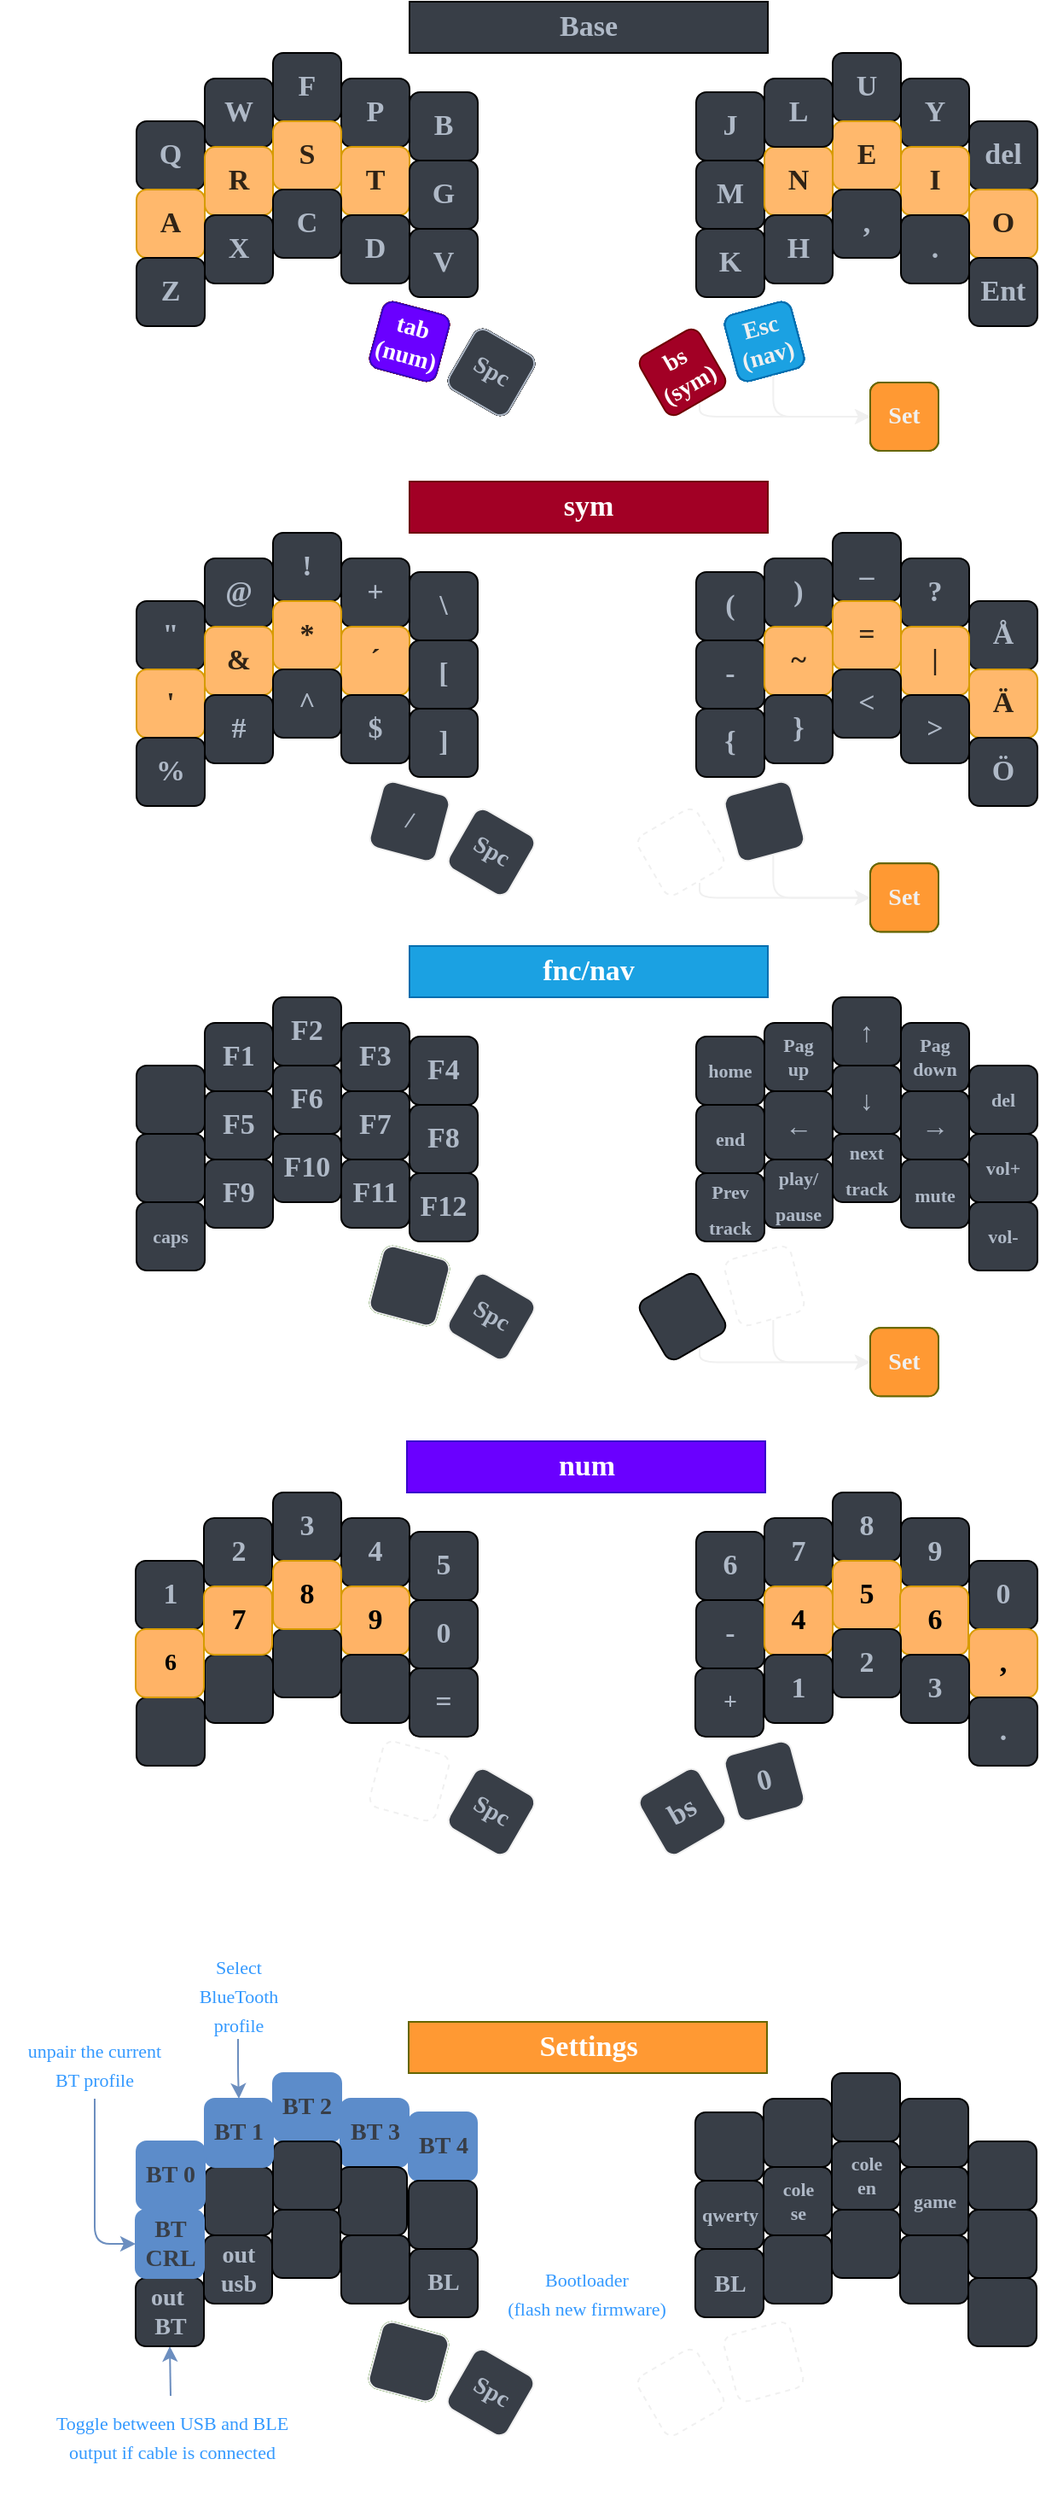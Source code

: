 <mxfile version="20.8.20" type="github">
  <diagram name="Sweep" id="bxgiygMoMi77h8SDAmmC">
    <mxGraphModel dx="826" dy="931" grid="1" gridSize="10" guides="1" tooltips="1" connect="1" arrows="1" fold="1" page="0" pageScale="1" pageWidth="827" pageHeight="1169" math="0" shadow="0">
      <root>
        <mxCell id="LT-kfasHor7iDB0tDRMl-0" />
        <mxCell id="LT-kfasHor7iDB0tDRMl-1" parent="LT-kfasHor7iDB0tDRMl-0" />
        <mxCell id="LT-kfasHor7iDB0tDRMl-2" value="Q" style="whiteSpace=wrap;html=1;aspect=fixed;fontSize=17;fontFamily=Verdana;fontStyle=1;fontColor=#AFB9C7;fillColor=#383E47;rounded=1;" parent="LT-kfasHor7iDB0tDRMl-1" vertex="1">
          <mxGeometry x="150" y="137" width="40" height="40" as="geometry" />
        </mxCell>
        <mxCell id="LT-kfasHor7iDB0tDRMl-3" value="W" style="whiteSpace=wrap;html=1;aspect=fixed;fontSize=17;fontFamily=Verdana;fontStyle=1;fontColor=#AFB9C7;fillColor=#383E47;rounded=1;" parent="LT-kfasHor7iDB0tDRMl-1" vertex="1">
          <mxGeometry x="190" y="112" width="40" height="40" as="geometry" />
        </mxCell>
        <mxCell id="LT-kfasHor7iDB0tDRMl-4" value="F" style="whiteSpace=wrap;html=1;aspect=fixed;fontSize=17;fontFamily=Verdana;fontStyle=1;fontColor=#AFB9C7;fillColor=#383E47;rounded=1;" parent="LT-kfasHor7iDB0tDRMl-1" vertex="1">
          <mxGeometry x="230" y="97" width="40" height="40" as="geometry" />
        </mxCell>
        <mxCell id="LT-kfasHor7iDB0tDRMl-5" value="P" style="whiteSpace=wrap;html=1;aspect=fixed;fontSize=17;fontFamily=Verdana;fontStyle=1;fontColor=#AFB9C7;fillColor=#383E47;rounded=1;" parent="LT-kfasHor7iDB0tDRMl-1" vertex="1">
          <mxGeometry x="270" y="112" width="40" height="40" as="geometry" />
        </mxCell>
        <mxCell id="LT-kfasHor7iDB0tDRMl-6" value="B" style="whiteSpace=wrap;html=1;aspect=fixed;fontSize=17;fontFamily=Verdana;fontStyle=1;fontColor=#AFB9C7;fillColor=#383E47;rounded=1;" parent="LT-kfasHor7iDB0tDRMl-1" vertex="1">
          <mxGeometry x="310" y="120" width="40" height="40" as="geometry" />
        </mxCell>
        <mxCell id="LT-kfasHor7iDB0tDRMl-7" value="A" style="whiteSpace=wrap;html=1;aspect=fixed;fontSize=17;fontFamily=Verdana;fontStyle=1;fontColor=#302316;fillColor=#FFB86C;rounded=1;strokeColor=#D79B00;" parent="LT-kfasHor7iDB0tDRMl-1" vertex="1">
          <mxGeometry x="150" y="177" width="40" height="40" as="geometry" />
        </mxCell>
        <mxCell id="LT-kfasHor7iDB0tDRMl-8" value="R" style="whiteSpace=wrap;html=1;aspect=fixed;fontSize=17;fontFamily=Verdana;fontStyle=1;fontColor=#302316;fillColor=#FFB86C;rounded=1;strokeColor=#D79B00;" parent="LT-kfasHor7iDB0tDRMl-1" vertex="1">
          <mxGeometry x="190" y="152" width="40" height="40" as="geometry" />
        </mxCell>
        <mxCell id="LT-kfasHor7iDB0tDRMl-9" value="S" style="whiteSpace=wrap;html=1;aspect=fixed;fontSize=17;fontFamily=Verdana;fontStyle=1;fontColor=#302316;fillColor=#FFB86C;rounded=1;strokeColor=#D79B00;" parent="LT-kfasHor7iDB0tDRMl-1" vertex="1">
          <mxGeometry x="230" y="137" width="40" height="40" as="geometry" />
        </mxCell>
        <mxCell id="LT-kfasHor7iDB0tDRMl-10" value="T" style="whiteSpace=wrap;html=1;aspect=fixed;fontSize=17;fontFamily=Verdana;fontStyle=1;fontColor=#302316;fillColor=#FFB86C;rounded=1;strokeColor=#D79B00;" parent="LT-kfasHor7iDB0tDRMl-1" vertex="1">
          <mxGeometry x="270" y="152" width="40" height="40" as="geometry" />
        </mxCell>
        <mxCell id="LT-kfasHor7iDB0tDRMl-11" value="G" style="whiteSpace=wrap;html=1;aspect=fixed;fontSize=17;fontFamily=Verdana;fontStyle=1;fontColor=#AFB9C7;fillColor=#383E47;rounded=1;" parent="LT-kfasHor7iDB0tDRMl-1" vertex="1">
          <mxGeometry x="310" y="160" width="40" height="40" as="geometry" />
        </mxCell>
        <mxCell id="LT-kfasHor7iDB0tDRMl-12" value="Z" style="whiteSpace=wrap;html=1;aspect=fixed;fontSize=17;fontFamily=Verdana;fontStyle=1;fontColor=#AFB9C7;fillColor=#383E47;rounded=1;" parent="LT-kfasHor7iDB0tDRMl-1" vertex="1">
          <mxGeometry x="150" y="217" width="40" height="40" as="geometry" />
        </mxCell>
        <mxCell id="LT-kfasHor7iDB0tDRMl-13" value="X" style="whiteSpace=wrap;html=1;aspect=fixed;fontSize=17;fontFamily=Verdana;fontStyle=1;fontColor=#AFB9C7;fillColor=#383E47;rounded=1;" parent="LT-kfasHor7iDB0tDRMl-1" vertex="1">
          <mxGeometry x="190" y="192" width="40" height="40" as="geometry" />
        </mxCell>
        <mxCell id="LT-kfasHor7iDB0tDRMl-14" value="C" style="whiteSpace=wrap;html=1;aspect=fixed;fontSize=17;fontFamily=Verdana;fontStyle=1;fontColor=#AFB9C7;fillColor=#383E47;rounded=1;" parent="LT-kfasHor7iDB0tDRMl-1" vertex="1">
          <mxGeometry x="230" y="177" width="40" height="40" as="geometry" />
        </mxCell>
        <mxCell id="LT-kfasHor7iDB0tDRMl-15" value="D" style="whiteSpace=wrap;html=1;aspect=fixed;fontSize=17;fontFamily=Verdana;fontStyle=1;fontColor=#AFB9C7;fillColor=#383E47;rounded=1;" parent="LT-kfasHor7iDB0tDRMl-1" vertex="1">
          <mxGeometry x="270" y="192" width="40" height="40" as="geometry" />
        </mxCell>
        <mxCell id="LT-kfasHor7iDB0tDRMl-16" value="V" style="whiteSpace=wrap;html=1;aspect=fixed;fontSize=17;fontFamily=Verdana;fontStyle=1;fontColor=#AFB9C7;fillColor=#383E47;rounded=1;" parent="LT-kfasHor7iDB0tDRMl-1" vertex="1">
          <mxGeometry x="310" y="200" width="40" height="40" as="geometry" />
        </mxCell>
        <mxCell id="LT-kfasHor7iDB0tDRMl-17" value="Sym" style="whiteSpace=wrap;html=1;aspect=fixed;rotation=15;fontSize=17;fontFamily=Verdana;fontStyle=1;fillColor=#a20025;strokeColor=#6F0000;fontColor=#ffffff;rounded=1;" parent="LT-kfasHor7iDB0tDRMl-1" vertex="1">
          <mxGeometry x="290" y="246" width="40" height="40" as="geometry" />
        </mxCell>
        <mxCell id="LT-kfasHor7iDB0tDRMl-18" value="Spc" style="whiteSpace=wrap;html=1;aspect=fixed;rotation=30;fontSize=17;fontFamily=Verdana;fontStyle=1;fontColor=#AFB9C7;fillColor=#383E47;rounded=1;align=center;verticalAlign=middle;" parent="LT-kfasHor7iDB0tDRMl-1" vertex="1">
          <mxGeometry x="338" y="264" width="40" height="40" as="geometry" />
        </mxCell>
        <mxCell id="LT-kfasHor7iDB0tDRMl-19" value="J" style="whiteSpace=wrap;html=1;aspect=fixed;fontSize=17;fontFamily=Verdana;fontStyle=1;fontColor=#AFB9C7;fillColor=#383E47;rounded=1;" parent="LT-kfasHor7iDB0tDRMl-1" vertex="1">
          <mxGeometry x="478" y="120" width="40" height="40" as="geometry" />
        </mxCell>
        <mxCell id="LT-kfasHor7iDB0tDRMl-20" value="U" style="whiteSpace=wrap;html=1;aspect=fixed;fontSize=17;fontFamily=Verdana;fontStyle=1;fontColor=#AFB9C7;fillColor=#383E47;rounded=1;" parent="LT-kfasHor7iDB0tDRMl-1" vertex="1">
          <mxGeometry x="558" y="97" width="40" height="40" as="geometry" />
        </mxCell>
        <mxCell id="LT-kfasHor7iDB0tDRMl-21" value="Y" style="whiteSpace=wrap;html=1;aspect=fixed;fontSize=17;fontFamily=Verdana;fontStyle=1;fontColor=#AFB9C7;fillColor=#383E47;rounded=1;" parent="LT-kfasHor7iDB0tDRMl-1" vertex="1">
          <mxGeometry x="598" y="112" width="40" height="40" as="geometry" />
        </mxCell>
        <mxCell id="LT-kfasHor7iDB0tDRMl-22" value="del" style="whiteSpace=wrap;html=1;aspect=fixed;fontSize=17;fontFamily=Verdana;fontStyle=1;fontColor=#AFB9C7;fillColor=#383E47;rounded=1;" parent="LT-kfasHor7iDB0tDRMl-1" vertex="1">
          <mxGeometry x="638" y="137" width="40" height="40" as="geometry" />
        </mxCell>
        <mxCell id="LT-kfasHor7iDB0tDRMl-23" value="M" style="whiteSpace=wrap;html=1;aspect=fixed;fontSize=17;fontFamily=Verdana;fontStyle=1;fontColor=#AFB9C7;fillColor=#383E47;rounded=1;" parent="LT-kfasHor7iDB0tDRMl-1" vertex="1">
          <mxGeometry x="478" y="160" width="40" height="40" as="geometry" />
        </mxCell>
        <mxCell id="LT-kfasHor7iDB0tDRMl-24" value="N" style="whiteSpace=wrap;html=1;aspect=fixed;fontSize=17;fontFamily=Verdana;fontStyle=1;fontColor=#302316;fillColor=#FFB86C;rounded=1;strokeColor=#D79B00;" parent="LT-kfasHor7iDB0tDRMl-1" vertex="1">
          <mxGeometry x="518" y="152" width="40" height="40" as="geometry" />
        </mxCell>
        <mxCell id="LT-kfasHor7iDB0tDRMl-25" value="E" style="whiteSpace=wrap;html=1;aspect=fixed;fontSize=17;fontFamily=Verdana;fontStyle=1;fontColor=#302316;fillColor=#FFB86C;rounded=1;strokeColor=#D79B00;" parent="LT-kfasHor7iDB0tDRMl-1" vertex="1">
          <mxGeometry x="558" y="137" width="40" height="40" as="geometry" />
        </mxCell>
        <mxCell id="LT-kfasHor7iDB0tDRMl-26" value="I" style="whiteSpace=wrap;html=1;aspect=fixed;fontSize=17;fontFamily=Verdana;fontStyle=1;fontColor=#302316;fillColor=#FFB86C;rounded=1;strokeColor=#D79B00;" parent="LT-kfasHor7iDB0tDRMl-1" vertex="1">
          <mxGeometry x="598" y="152" width="40" height="40" as="geometry" />
        </mxCell>
        <mxCell id="LT-kfasHor7iDB0tDRMl-27" value="O" style="whiteSpace=wrap;html=1;aspect=fixed;fontSize=17;fontFamily=Verdana;fontStyle=1;fontColor=#302316;fillColor=#FFB86C;rounded=1;strokeColor=#D79B00;" parent="LT-kfasHor7iDB0tDRMl-1" vertex="1">
          <mxGeometry x="638" y="177" width="40" height="40" as="geometry" />
        </mxCell>
        <mxCell id="LT-kfasHor7iDB0tDRMl-28" value="K" style="whiteSpace=wrap;html=1;aspect=fixed;fontSize=17;fontFamily=Verdana;fontStyle=1;fontColor=#AFB9C7;fillColor=#383E47;rounded=1;" parent="LT-kfasHor7iDB0tDRMl-1" vertex="1">
          <mxGeometry x="478" y="200" width="40" height="40" as="geometry" />
        </mxCell>
        <mxCell id="LT-kfasHor7iDB0tDRMl-29" value="H" style="whiteSpace=wrap;html=1;aspect=fixed;fontSize=17;fontFamily=Verdana;fontStyle=1;fontColor=#AFB9C7;fillColor=#383E47;rounded=1;" parent="LT-kfasHor7iDB0tDRMl-1" vertex="1">
          <mxGeometry x="518" y="192" width="40" height="40" as="geometry" />
        </mxCell>
        <mxCell id="LT-kfasHor7iDB0tDRMl-30" value="," style="whiteSpace=wrap;html=1;aspect=fixed;fontSize=17;fontFamily=Verdana;fontStyle=1;fontColor=#AFB9C7;fillColor=#383E47;rounded=1;" parent="LT-kfasHor7iDB0tDRMl-1" vertex="1">
          <mxGeometry x="558" y="177" width="40" height="40" as="geometry" />
        </mxCell>
        <mxCell id="LT-kfasHor7iDB0tDRMl-31" value="." style="whiteSpace=wrap;html=1;aspect=fixed;fontSize=17;fontFamily=Verdana;fontStyle=1;fontColor=#AFB9C7;fillColor=#383E47;rounded=1;" parent="LT-kfasHor7iDB0tDRMl-1" vertex="1">
          <mxGeometry x="598" y="192" width="40" height="40" as="geometry" />
        </mxCell>
        <mxCell id="LT-kfasHor7iDB0tDRMl-32" value="Ent" style="whiteSpace=wrap;html=1;aspect=fixed;fontSize=17;fontFamily=Verdana;fontStyle=1;fontColor=#AFB9C7;fillColor=#383E47;rounded=1;" parent="LT-kfasHor7iDB0tDRMl-1" vertex="1">
          <mxGeometry x="638" y="217" width="40" height="40" as="geometry" />
        </mxCell>
        <mxCell id="LT-kfasHor7iDB0tDRMl-33" value="fnc&lt;br&gt;nav" style="whiteSpace=wrap;html=1;aspect=fixed;rotation=-15;fontSize=17;fontFamily=Verdana;fontStyle=1;fillColor=#1ba1e2;strokeColor=#006EAF;fontColor=#ffffff;rounded=1;" parent="LT-kfasHor7iDB0tDRMl-1" vertex="1">
          <mxGeometry x="498" y="246" width="40" height="40" as="geometry" />
        </mxCell>
        <mxCell id="LT-kfasHor7iDB0tDRMl-34" value="&lt;b&gt;Base&lt;/b&gt;" style="rounded=0;whiteSpace=wrap;html=1;fontFamily=Verdana;fontSize=17;fontColor=#AFB9C7;fillColor=#383E47;" parent="LT-kfasHor7iDB0tDRMl-1" vertex="1">
          <mxGeometry x="310" y="67" width="210" height="30" as="geometry" />
        </mxCell>
        <mxCell id="LT-kfasHor7iDB0tDRMl-35" value="&quot;" style="whiteSpace=wrap;html=1;aspect=fixed;fontSize=17;fontFamily=Verdana;fontStyle=1;fontColor=#AFB9C7;fillColor=#383E47;rounded=1;strokeColor=default;" parent="LT-kfasHor7iDB0tDRMl-1" vertex="1">
          <mxGeometry x="150" y="418" width="40" height="40" as="geometry" />
        </mxCell>
        <mxCell id="LT-kfasHor7iDB0tDRMl-36" value="@" style="whiteSpace=wrap;html=1;aspect=fixed;fontSize=17;fontFamily=Verdana;fontStyle=1;fontColor=#AFB9C7;fillColor=#383E47;rounded=1;" parent="LT-kfasHor7iDB0tDRMl-1" vertex="1">
          <mxGeometry x="190" y="393" width="40" height="40" as="geometry" />
        </mxCell>
        <mxCell id="LT-kfasHor7iDB0tDRMl-37" value="!" style="whiteSpace=wrap;html=1;aspect=fixed;fontSize=17;fontFamily=Verdana;fontStyle=1;fontColor=#AFB9C7;fillColor=#383E47;rounded=1;" parent="LT-kfasHor7iDB0tDRMl-1" vertex="1">
          <mxGeometry x="230" y="378" width="40" height="40" as="geometry" />
        </mxCell>
        <mxCell id="LT-kfasHor7iDB0tDRMl-38" value="+" style="whiteSpace=wrap;html=1;aspect=fixed;fontSize=17;fontFamily=Verdana;fontStyle=1;fontColor=#AFB9C7;fillColor=#383E47;rounded=1;" parent="LT-kfasHor7iDB0tDRMl-1" vertex="1">
          <mxGeometry x="270" y="393" width="40" height="40" as="geometry" />
        </mxCell>
        <mxCell id="LT-kfasHor7iDB0tDRMl-39" value="\" style="whiteSpace=wrap;html=1;aspect=fixed;fontSize=17;fontFamily=Verdana;fontStyle=1;fontColor=#AFB9C7;fillColor=#383E47;rounded=1;" parent="LT-kfasHor7iDB0tDRMl-1" vertex="1">
          <mxGeometry x="310" y="401" width="40" height="40" as="geometry" />
        </mxCell>
        <mxCell id="LT-kfasHor7iDB0tDRMl-40" value="&#39;" style="whiteSpace=wrap;html=1;aspect=fixed;fontSize=17;fontFamily=Verdana;fontStyle=1;fontColor=#302316;fillColor=#FFB86C;rounded=1;strokeColor=#D79B00;" parent="LT-kfasHor7iDB0tDRMl-1" vertex="1">
          <mxGeometry x="150" y="458" width="40" height="40" as="geometry" />
        </mxCell>
        <mxCell id="LT-kfasHor7iDB0tDRMl-41" value="&amp;amp;" style="whiteSpace=wrap;html=1;aspect=fixed;fontSize=17;fontFamily=Verdana;fontStyle=1;fontColor=#302316;fillColor=#FFB86C;rounded=1;strokeColor=#D79B00;" parent="LT-kfasHor7iDB0tDRMl-1" vertex="1">
          <mxGeometry x="190" y="433" width="40" height="40" as="geometry" />
        </mxCell>
        <mxCell id="LT-kfasHor7iDB0tDRMl-42" value="*" style="whiteSpace=wrap;html=1;aspect=fixed;fontSize=17;fontFamily=Verdana;fontStyle=1;fontColor=#302316;fillColor=#FFB86C;rounded=1;strokeColor=#D79B00;" parent="LT-kfasHor7iDB0tDRMl-1" vertex="1">
          <mxGeometry x="230" y="418" width="40" height="40" as="geometry" />
        </mxCell>
        <mxCell id="LT-kfasHor7iDB0tDRMl-43" value="´" style="whiteSpace=wrap;html=1;aspect=fixed;fontSize=17;fontFamily=Verdana;fontStyle=1;fontColor=#302316;fillColor=#FFB86C;rounded=1;strokeColor=#D79B00;" parent="LT-kfasHor7iDB0tDRMl-1" vertex="1">
          <mxGeometry x="270" y="433" width="40" height="40" as="geometry" />
        </mxCell>
        <mxCell id="LT-kfasHor7iDB0tDRMl-44" value="[" style="whiteSpace=wrap;html=1;aspect=fixed;fontSize=17;fontFamily=Verdana;fontStyle=1;fontColor=#AFB9C7;fillColor=#383E47;rounded=1;" parent="LT-kfasHor7iDB0tDRMl-1" vertex="1">
          <mxGeometry x="310" y="441" width="40" height="40" as="geometry" />
        </mxCell>
        <mxCell id="LT-kfasHor7iDB0tDRMl-45" value="%" style="whiteSpace=wrap;html=1;aspect=fixed;fontSize=17;fontFamily=Verdana;fontStyle=1;fontColor=#AFB9C7;fillColor=#383E47;rounded=1;" parent="LT-kfasHor7iDB0tDRMl-1" vertex="1">
          <mxGeometry x="150" y="498" width="40" height="40" as="geometry" />
        </mxCell>
        <mxCell id="LT-kfasHor7iDB0tDRMl-46" value="#" style="whiteSpace=wrap;html=1;aspect=fixed;fontSize=17;fontFamily=Verdana;fontStyle=1;fontColor=#AFB9C7;fillColor=#383E47;rounded=1;" parent="LT-kfasHor7iDB0tDRMl-1" vertex="1">
          <mxGeometry x="190" y="473" width="40" height="40" as="geometry" />
        </mxCell>
        <mxCell id="LT-kfasHor7iDB0tDRMl-47" value="^" style="whiteSpace=wrap;html=1;aspect=fixed;fontSize=17;fontFamily=Verdana;fontStyle=1;fontColor=#AFB9C7;fillColor=#383E47;rounded=1;" parent="LT-kfasHor7iDB0tDRMl-1" vertex="1">
          <mxGeometry x="230" y="458" width="40" height="40" as="geometry" />
        </mxCell>
        <mxCell id="LT-kfasHor7iDB0tDRMl-48" value="$" style="whiteSpace=wrap;html=1;aspect=fixed;fontSize=17;fontFamily=Verdana;fontStyle=1;fontColor=#AFB9C7;fillColor=#383E47;rounded=1;" parent="LT-kfasHor7iDB0tDRMl-1" vertex="1">
          <mxGeometry x="270" y="473" width="40" height="40" as="geometry" />
        </mxCell>
        <mxCell id="LT-kfasHor7iDB0tDRMl-49" value="]" style="whiteSpace=wrap;html=1;aspect=fixed;fontSize=17;fontFamily=Verdana;fontStyle=1;fontColor=#AFB9C7;fillColor=#383E47;rounded=1;" parent="LT-kfasHor7iDB0tDRMl-1" vertex="1">
          <mxGeometry x="310" y="481" width="40" height="40" as="geometry" />
        </mxCell>
        <mxCell id="LT-kfasHor7iDB0tDRMl-50" value="&lt;font color=&quot;#afb9c7&quot;&gt;/&lt;/font&gt;" style="whiteSpace=wrap;html=1;aspect=fixed;rotation=15;fontSize=14;fontFamily=Verdana;fontStyle=1;fontColor=#ffffff;fillColor=#383E47;strokeColor=#F0F0F0;rounded=1;" parent="LT-kfasHor7iDB0tDRMl-1" vertex="1">
          <mxGeometry x="290" y="527" width="40" height="40" as="geometry" />
        </mxCell>
        <mxCell id="LT-kfasHor7iDB0tDRMl-51" value="(" style="whiteSpace=wrap;html=1;aspect=fixed;fontSize=17;fontFamily=Verdana;fontStyle=1;fontColor=#AFB9C7;fillColor=#383E47;rounded=1;" parent="LT-kfasHor7iDB0tDRMl-1" vertex="1">
          <mxGeometry x="478" y="401" width="40" height="40" as="geometry" />
        </mxCell>
        <mxCell id="LT-kfasHor7iDB0tDRMl-52" value=")" style="whiteSpace=wrap;html=1;aspect=fixed;fontSize=17;fontFamily=Verdana;fontStyle=1;fontColor=#AFB9C7;fillColor=#383E47;rounded=1;" parent="LT-kfasHor7iDB0tDRMl-1" vertex="1">
          <mxGeometry x="518" y="393" width="40" height="40" as="geometry" />
        </mxCell>
        <mxCell id="LT-kfasHor7iDB0tDRMl-53" value="_" style="whiteSpace=wrap;html=1;aspect=fixed;fontSize=17;fontFamily=Verdana;fontStyle=1;fontColor=#AFB9C7;fillColor=#383E47;rounded=1;" parent="LT-kfasHor7iDB0tDRMl-1" vertex="1">
          <mxGeometry x="558" y="378" width="40" height="40" as="geometry" />
        </mxCell>
        <mxCell id="LT-kfasHor7iDB0tDRMl-54" value="?" style="whiteSpace=wrap;html=1;aspect=fixed;fontSize=17;fontFamily=Verdana;fontStyle=1;fontColor=#AFB9C7;fillColor=#383E47;rounded=1;" parent="LT-kfasHor7iDB0tDRMl-1" vertex="1">
          <mxGeometry x="598" y="393" width="40" height="40" as="geometry" />
        </mxCell>
        <mxCell id="LT-kfasHor7iDB0tDRMl-55" value="Å" style="whiteSpace=wrap;html=1;aspect=fixed;fontSize=17;fontFamily=Verdana;fontStyle=1;fontColor=#AFB9C7;fillColor=#383E47;rounded=1;" parent="LT-kfasHor7iDB0tDRMl-1" vertex="1">
          <mxGeometry x="638" y="418" width="40" height="40" as="geometry" />
        </mxCell>
        <mxCell id="LT-kfasHor7iDB0tDRMl-56" value="-" style="whiteSpace=wrap;html=1;aspect=fixed;fontSize=17;fontFamily=Verdana;fontStyle=1;fontColor=#AFB9C7;fillColor=#383E47;rounded=1;" parent="LT-kfasHor7iDB0tDRMl-1" vertex="1">
          <mxGeometry x="478" y="441" width="40" height="40" as="geometry" />
        </mxCell>
        <mxCell id="LT-kfasHor7iDB0tDRMl-57" value="~" style="whiteSpace=wrap;html=1;aspect=fixed;fontSize=17;fontFamily=Verdana;fontStyle=1;fontColor=#302316;fillColor=#FFB86C;rounded=1;strokeColor=#D79B00;" parent="LT-kfasHor7iDB0tDRMl-1" vertex="1">
          <mxGeometry x="518" y="433" width="40" height="40" as="geometry" />
        </mxCell>
        <mxCell id="LT-kfasHor7iDB0tDRMl-58" value="=" style="whiteSpace=wrap;html=1;aspect=fixed;fontSize=17;fontFamily=Verdana;fontStyle=1;fontColor=#302316;fillColor=#FFB86C;rounded=1;strokeColor=#D79B00;" parent="LT-kfasHor7iDB0tDRMl-1" vertex="1">
          <mxGeometry x="558" y="418" width="40" height="40" as="geometry" />
        </mxCell>
        <mxCell id="LT-kfasHor7iDB0tDRMl-59" value="|" style="whiteSpace=wrap;html=1;aspect=fixed;fontSize=17;fontFamily=Verdana;fontStyle=1;fontColor=#302316;fillColor=#FFB86C;rounded=1;strokeColor=#D79B00;" parent="LT-kfasHor7iDB0tDRMl-1" vertex="1">
          <mxGeometry x="598" y="433" width="40" height="40" as="geometry" />
        </mxCell>
        <mxCell id="LT-kfasHor7iDB0tDRMl-60" value="Ä" style="whiteSpace=wrap;html=1;aspect=fixed;fontSize=17;fontFamily=Verdana;fontStyle=1;fontColor=#302316;fillColor=#FFB86C;rounded=1;strokeColor=#D79B00;" parent="LT-kfasHor7iDB0tDRMl-1" vertex="1">
          <mxGeometry x="638" y="458" width="40" height="40" as="geometry" />
        </mxCell>
        <mxCell id="LT-kfasHor7iDB0tDRMl-61" value="{" style="whiteSpace=wrap;html=1;aspect=fixed;fontSize=17;fontFamily=Verdana;fontStyle=1;fontColor=#AFB9C7;fillColor=#383E47;rounded=1;" parent="LT-kfasHor7iDB0tDRMl-1" vertex="1">
          <mxGeometry x="478" y="481" width="40" height="40" as="geometry" />
        </mxCell>
        <mxCell id="LT-kfasHor7iDB0tDRMl-62" value="}" style="whiteSpace=wrap;html=1;aspect=fixed;fontSize=17;fontFamily=Verdana;fontStyle=1;fontColor=#AFB9C7;fillColor=#383E47;rounded=1;" parent="LT-kfasHor7iDB0tDRMl-1" vertex="1">
          <mxGeometry x="518" y="473" width="40" height="40" as="geometry" />
        </mxCell>
        <mxCell id="LT-kfasHor7iDB0tDRMl-63" value="&amp;lt;" style="whiteSpace=wrap;html=1;aspect=fixed;fontSize=17;fontFamily=Verdana;fontStyle=1;fontColor=#AFB9C7;fillColor=#383E47;rounded=1;" parent="LT-kfasHor7iDB0tDRMl-1" vertex="1">
          <mxGeometry x="558" y="458" width="40" height="40" as="geometry" />
        </mxCell>
        <mxCell id="LT-kfasHor7iDB0tDRMl-64" value="&amp;gt;" style="whiteSpace=wrap;html=1;aspect=fixed;fontSize=17;fontFamily=Verdana;fontStyle=1;fontColor=#AFB9C7;fillColor=#383E47;rounded=1;" parent="LT-kfasHor7iDB0tDRMl-1" vertex="1">
          <mxGeometry x="598" y="473" width="40" height="40" as="geometry" />
        </mxCell>
        <mxCell id="LT-kfasHor7iDB0tDRMl-65" value="Ö" style="whiteSpace=wrap;html=1;aspect=fixed;fontSize=17;fontFamily=Verdana;fontStyle=1;fontColor=#AFB9C7;fillColor=#383E47;rounded=1;" parent="LT-kfasHor7iDB0tDRMl-1" vertex="1">
          <mxGeometry x="638" y="498" width="40" height="40" as="geometry" />
        </mxCell>
        <mxCell id="LT-kfasHor7iDB0tDRMl-66" value="&lt;font color=&quot;#ffffff&quot; style=&quot;font-size: 14px;&quot;&gt;&lt;br style=&quot;font-size: 14px;&quot;&gt;&lt;/font&gt;" style="whiteSpace=wrap;html=1;aspect=fixed;rotation=-15;fontSize=14;fontFamily=Verdana;fontStyle=1;fontColor=#333333;fillColor=#383E47;strokeColor=#F0F0F0;shadow=0;sketch=0;rounded=1;glass=0;labelBackgroundColor=none;" parent="LT-kfasHor7iDB0tDRMl-1" vertex="1">
          <mxGeometry x="498" y="527" width="40" height="40" as="geometry" />
        </mxCell>
        <mxCell id="LT-kfasHor7iDB0tDRMl-67" value="&lt;b&gt;fnc/nav&lt;/b&gt;" style="rounded=0;whiteSpace=wrap;html=1;fontFamily=Verdana;fontSize=17;fillColor=#1ba1e2;strokeColor=#006EAF;fontStyle=0;fontColor=#ffffff;" parent="LT-kfasHor7iDB0tDRMl-1" vertex="1">
          <mxGeometry x="310" y="620" width="210" height="30" as="geometry" />
        </mxCell>
        <mxCell id="LT-kfasHor7iDB0tDRMl-68" value="" style="whiteSpace=wrap;html=1;aspect=fixed;fontSize=11;fontFamily=Verdana;fontStyle=1;fontColor=#AFB9C7;fillColor=#383E47;rounded=1;" parent="LT-kfasHor7iDB0tDRMl-1" vertex="1">
          <mxGeometry x="150" y="690" width="40" height="40" as="geometry" />
        </mxCell>
        <mxCell id="LT-kfasHor7iDB0tDRMl-69" value="F1" style="whiteSpace=wrap;html=1;aspect=fixed;fontSize=17;fontFamily=Verdana;fontStyle=1;fontColor=#AFB9C7;fillColor=#383E47;rounded=1;" parent="LT-kfasHor7iDB0tDRMl-1" vertex="1">
          <mxGeometry x="190" y="665" width="40" height="40" as="geometry" />
        </mxCell>
        <mxCell id="LT-kfasHor7iDB0tDRMl-70" value="F2" style="whiteSpace=wrap;html=1;aspect=fixed;fontSize=17;fontFamily=Verdana;fontStyle=1;fontColor=#AFB9C7;fillColor=#383E47;rounded=1;" parent="LT-kfasHor7iDB0tDRMl-1" vertex="1">
          <mxGeometry x="230" y="650" width="40" height="40" as="geometry" />
        </mxCell>
        <mxCell id="LT-kfasHor7iDB0tDRMl-71" value="F3" style="whiteSpace=wrap;html=1;aspect=fixed;fontSize=17;fontFamily=Verdana;fontStyle=1;fontColor=#AFB9C7;fillColor=#383E47;rounded=1;" parent="LT-kfasHor7iDB0tDRMl-1" vertex="1">
          <mxGeometry x="270" y="665" width="40" height="40" as="geometry" />
        </mxCell>
        <mxCell id="LT-kfasHor7iDB0tDRMl-72" value="F4" style="whiteSpace=wrap;html=1;aspect=fixed;fontSize=17;fontFamily=Verdana;fontStyle=1;fontColor=#AFB9C7;fillColor=#383E47;rounded=1;" parent="LT-kfasHor7iDB0tDRMl-1" vertex="1">
          <mxGeometry x="310" y="673" width="40" height="40" as="geometry" />
        </mxCell>
        <mxCell id="LT-kfasHor7iDB0tDRMl-73" value="F5" style="whiteSpace=wrap;html=1;aspect=fixed;fontSize=17;fontFamily=Verdana;fontStyle=1;fontColor=#AFB9C7;fillColor=#383E47;rounded=1;" parent="LT-kfasHor7iDB0tDRMl-1" vertex="1">
          <mxGeometry x="190" y="705" width="40" height="40" as="geometry" />
        </mxCell>
        <mxCell id="LT-kfasHor7iDB0tDRMl-74" value="F6" style="whiteSpace=wrap;html=1;aspect=fixed;fontSize=17;fontFamily=Verdana;fontStyle=1;fontColor=#AFB9C7;fillColor=#383E47;rounded=1;" parent="LT-kfasHor7iDB0tDRMl-1" vertex="1">
          <mxGeometry x="230" y="690" width="40" height="40" as="geometry" />
        </mxCell>
        <mxCell id="LT-kfasHor7iDB0tDRMl-75" value="F7" style="whiteSpace=wrap;html=1;aspect=fixed;fontSize=17;fontFamily=Verdana;fontStyle=1;fontColor=#AFB9C7;fillColor=#383E47;rounded=1;" parent="LT-kfasHor7iDB0tDRMl-1" vertex="1">
          <mxGeometry x="270" y="705" width="40" height="40" as="geometry" />
        </mxCell>
        <mxCell id="LT-kfasHor7iDB0tDRMl-76" value="F8" style="whiteSpace=wrap;html=1;aspect=fixed;fontSize=17;fontFamily=Verdana;fontStyle=1;fontColor=#AFB9C7;fillColor=#383E47;rounded=1;" parent="LT-kfasHor7iDB0tDRMl-1" vertex="1">
          <mxGeometry x="310" y="713" width="40" height="40" as="geometry" />
        </mxCell>
        <mxCell id="LT-kfasHor7iDB0tDRMl-77" value="caps" style="whiteSpace=wrap;html=1;aspect=fixed;fontSize=11;fontFamily=Verdana;fontStyle=1;fontColor=#AFB9C7;fillColor=#383E47;rounded=1;" parent="LT-kfasHor7iDB0tDRMl-1" vertex="1">
          <mxGeometry x="150" y="770" width="40" height="40" as="geometry" />
        </mxCell>
        <mxCell id="LT-kfasHor7iDB0tDRMl-78" value="F9" style="whiteSpace=wrap;html=1;aspect=fixed;fontSize=17;fontFamily=Verdana;fontStyle=1;fontColor=#AFB9C7;fillColor=#383E47;rounded=1;" parent="LT-kfasHor7iDB0tDRMl-1" vertex="1">
          <mxGeometry x="190" y="745" width="40" height="40" as="geometry" />
        </mxCell>
        <mxCell id="LT-kfasHor7iDB0tDRMl-79" value="F10" style="whiteSpace=wrap;html=1;aspect=fixed;fontSize=17;fontFamily=Verdana;fontStyle=1;fontColor=#AFB9C7;fillColor=#383E47;rounded=1;" parent="LT-kfasHor7iDB0tDRMl-1" vertex="1">
          <mxGeometry x="230" y="730" width="40" height="40" as="geometry" />
        </mxCell>
        <mxCell id="LT-kfasHor7iDB0tDRMl-80" value="F11" style="whiteSpace=wrap;html=1;aspect=fixed;fontSize=17;fontFamily=Verdana;fontStyle=1;fontColor=#AFB9C7;fillColor=#383E47;rounded=1;" parent="LT-kfasHor7iDB0tDRMl-1" vertex="1">
          <mxGeometry x="270" y="745" width="40" height="40" as="geometry" />
        </mxCell>
        <mxCell id="LT-kfasHor7iDB0tDRMl-81" value="F12" style="whiteSpace=wrap;html=1;aspect=fixed;fontSize=17;fontFamily=Verdana;fontStyle=1;fontColor=#AFB9C7;fillColor=#383E47;rounded=1;" parent="LT-kfasHor7iDB0tDRMl-1" vertex="1">
          <mxGeometry x="310" y="753" width="40" height="40" as="geometry" />
        </mxCell>
        <mxCell id="LT-kfasHor7iDB0tDRMl-82" value="&lt;span style=&quot;color: rgb(255, 255, 255);&quot;&gt;Ext&lt;/span&gt;" style="whiteSpace=wrap;html=1;aspect=fixed;rotation=15;fontSize=17;fontFamily=Verdana;fontStyle=1;fontColor=#333333;fillColor=#60A917;strokeColor=#2D7600;rounded=1;shadow=0;glass=0;sketch=0;" parent="LT-kfasHor7iDB0tDRMl-1" vertex="1">
          <mxGeometry x="290" y="799" width="40" height="40" as="geometry" />
        </mxCell>
        <mxCell id="LT-kfasHor7iDB0tDRMl-83" value="&lt;div&gt;&lt;font&gt;Spc&lt;/font&gt;&lt;/div&gt;&lt;div&gt;&lt;span style=&quot;font-family: &amp;quot;segoe ui emoji&amp;quot;, &amp;quot;apple color emoji&amp;quot;, &amp;quot;noto color emoji&amp;quot;; font-size: 14px;&quot;&gt;&lt;/span&gt;&lt;/div&gt;&lt;div&gt;&lt;span style=&quot;font-family: &amp;quot;segoe ui emoji&amp;quot;, &amp;quot;apple color emoji&amp;quot;, &amp;quot;noto color emoji&amp;quot;; font-size: 14px;&quot;&gt;&lt;/span&gt;&lt;/div&gt;" style="whiteSpace=wrap;html=1;aspect=fixed;rotation=30;fontSize=14;fontFamily=Verdana;fontStyle=1;fontColor=#AFB9C7;fillColor=#383E47;rounded=1;strokeColor=#F0F0F0;" parent="LT-kfasHor7iDB0tDRMl-1" vertex="1">
          <mxGeometry x="338" y="817" width="40" height="40" as="geometry" />
        </mxCell>
        <mxCell id="LT-kfasHor7iDB0tDRMl-84" value="home" style="whiteSpace=wrap;html=1;aspect=fixed;fontSize=11;fontFamily=Verdana;fontStyle=1;fontColor=#AFB9C7;fillColor=#383E47;rounded=1;" parent="LT-kfasHor7iDB0tDRMl-1" vertex="1">
          <mxGeometry x="478" y="673" width="40" height="40" as="geometry" />
        </mxCell>
        <mxCell id="LT-kfasHor7iDB0tDRMl-85" value="Pag&lt;br&gt;up" style="whiteSpace=wrap;html=1;aspect=fixed;fontSize=11;fontFamily=Verdana;fontStyle=1;fontColor=#AFB9C7;fillColor=#383E47;rounded=1;" parent="LT-kfasHor7iDB0tDRMl-1" vertex="1">
          <mxGeometry x="518" y="665" width="40" height="40" as="geometry" />
        </mxCell>
        <mxCell id="LT-kfasHor7iDB0tDRMl-86" value="&lt;span style=&quot;font-family: &amp;quot;segoe ui emoji&amp;quot;, &amp;quot;apple color emoji&amp;quot;, &amp;quot;noto color emoji&amp;quot;; font-size: 16px;&quot;&gt;↑&lt;/span&gt;" style="whiteSpace=wrap;html=1;aspect=fixed;fontSize=16;fontFamily=Verdana;fontStyle=1;fontColor=#AFB9C7;fillColor=#383E47;rounded=1;" parent="LT-kfasHor7iDB0tDRMl-1" vertex="1">
          <mxGeometry x="558" y="650" width="40" height="40" as="geometry" />
        </mxCell>
        <mxCell id="LT-kfasHor7iDB0tDRMl-87" value="Pag&lt;br&gt;down" style="whiteSpace=wrap;html=1;aspect=fixed;fontSize=11;fontFamily=Verdana;fontStyle=1;fontColor=#AFB9C7;fillColor=#383E47;rounded=1;" parent="LT-kfasHor7iDB0tDRMl-1" vertex="1">
          <mxGeometry x="598" y="665" width="40" height="40" as="geometry" />
        </mxCell>
        <mxCell id="LT-kfasHor7iDB0tDRMl-88" value="&lt;font style=&quot;font-size: 11px;&quot;&gt;del&lt;/font&gt;" style="whiteSpace=wrap;html=1;aspect=fixed;fontSize=11;fontFamily=Verdana;fontStyle=1;fontColor=#AFB9C7;fillColor=#383E47;rounded=1;" parent="LT-kfasHor7iDB0tDRMl-1" vertex="1">
          <mxGeometry x="638" y="690" width="40" height="40" as="geometry" />
        </mxCell>
        <mxCell id="LT-kfasHor7iDB0tDRMl-89" value="end" style="whiteSpace=wrap;html=1;aspect=fixed;fontSize=11;fontFamily=Verdana;fontStyle=1;fontColor=#AFB9C7;fillColor=#383E47;rounded=1;" parent="LT-kfasHor7iDB0tDRMl-1" vertex="1">
          <mxGeometry x="478" y="713" width="40" height="40" as="geometry" />
        </mxCell>
        <mxCell id="LT-kfasHor7iDB0tDRMl-90" value="&lt;span style=&quot;font-family: &amp;quot;segoe ui emoji&amp;quot;, &amp;quot;apple color emoji&amp;quot;, &amp;quot;noto color emoji&amp;quot;; font-size: 16px;&quot;&gt;←&lt;/span&gt;" style="whiteSpace=wrap;html=1;aspect=fixed;fontSize=16;fontFamily=Verdana;fontStyle=1;fontColor=#AFB9C7;fillColor=#383E47;rounded=1;" parent="LT-kfasHor7iDB0tDRMl-1" vertex="1">
          <mxGeometry x="518" y="705" width="40" height="40" as="geometry" />
        </mxCell>
        <mxCell id="LT-kfasHor7iDB0tDRMl-91" value="&lt;span style=&quot;font-family: &amp;quot;segoe ui emoji&amp;quot;, &amp;quot;apple color emoji&amp;quot;, &amp;quot;noto color emoji&amp;quot;; font-size: 16px;&quot;&gt;↓&lt;/span&gt;" style="whiteSpace=wrap;html=1;aspect=fixed;fontSize=16;fontFamily=Verdana;fontStyle=1;fontColor=#AFB9C7;fillColor=#383E47;rounded=1;" parent="LT-kfasHor7iDB0tDRMl-1" vertex="1">
          <mxGeometry x="558" y="690" width="40" height="40" as="geometry" />
        </mxCell>
        <mxCell id="LT-kfasHor7iDB0tDRMl-92" value="&lt;span style=&quot;font-family: &amp;quot;segoe ui emoji&amp;quot;, &amp;quot;apple color emoji&amp;quot;, &amp;quot;noto color emoji&amp;quot;; font-size: 16px;&quot;&gt;→&lt;/span&gt;" style="whiteSpace=wrap;html=1;aspect=fixed;fontSize=16;fontFamily=Verdana;fontStyle=1;fontColor=#AFB9C7;fillColor=#383E47;rounded=1;" parent="LT-kfasHor7iDB0tDRMl-1" vertex="1">
          <mxGeometry x="598" y="705" width="40" height="40" as="geometry" />
        </mxCell>
        <mxCell id="LT-kfasHor7iDB0tDRMl-93" value="vol+" style="whiteSpace=wrap;html=1;aspect=fixed;fontSize=11;fontFamily=Verdana;fontStyle=1;fontColor=#AFB9C7;fillColor=#383E47;rounded=1;" parent="LT-kfasHor7iDB0tDRMl-1" vertex="1">
          <mxGeometry x="638" y="730" width="40" height="40" as="geometry" />
        </mxCell>
        <mxCell id="LT-kfasHor7iDB0tDRMl-94" value="&lt;span style=&quot;font-size: 11px;&quot;&gt;Prev&lt;br&gt;track&lt;br&gt;&lt;/span&gt;" style="whiteSpace=wrap;html=1;aspect=fixed;fontSize=17;fontFamily=Verdana;fontStyle=1;fontColor=#AFB9C7;fillColor=#383E47;rounded=1;" parent="LT-kfasHor7iDB0tDRMl-1" vertex="1">
          <mxGeometry x="478" y="753" width="40" height="40" as="geometry" />
        </mxCell>
        <mxCell id="LT-kfasHor7iDB0tDRMl-95" value="&lt;span style=&quot;font-size: 11px;&quot;&gt;play/&lt;/span&gt;&lt;br style=&quot;font-size: 11px;&quot;&gt;&lt;span style=&quot;font-size: 11px;&quot;&gt;pause&lt;/span&gt;" style="whiteSpace=wrap;html=1;aspect=fixed;fontSize=17;fontFamily=Verdana;fontStyle=1;fontColor=#AFB9C7;fillColor=#383E47;rounded=1;" parent="LT-kfasHor7iDB0tDRMl-1" vertex="1">
          <mxGeometry x="518" y="745" width="40" height="40" as="geometry" />
        </mxCell>
        <mxCell id="LT-kfasHor7iDB0tDRMl-96" value="&lt;font style=&quot;font-size: 11px;&quot;&gt;next&lt;br&gt;track&lt;/font&gt;" style="whiteSpace=wrap;html=1;aspect=fixed;fontSize=17;fontFamily=Verdana;fontStyle=1;fontColor=#AFB9C7;fillColor=#383E47;rounded=1;" parent="LT-kfasHor7iDB0tDRMl-1" vertex="1">
          <mxGeometry x="558" y="730" width="40" height="40" as="geometry" />
        </mxCell>
        <mxCell id="LT-kfasHor7iDB0tDRMl-97" value="&lt;span style=&quot;font-size: 11px;&quot;&gt;mute&lt;/span&gt;" style="whiteSpace=wrap;html=1;aspect=fixed;fontSize=17;fontFamily=Verdana;fontStyle=1;fontColor=#AFB9C7;fillColor=#383E47;rounded=1;" parent="LT-kfasHor7iDB0tDRMl-1" vertex="1">
          <mxGeometry x="598" y="745" width="40" height="40" as="geometry" />
        </mxCell>
        <mxCell id="LT-kfasHor7iDB0tDRMl-98" value="vol-" style="whiteSpace=wrap;html=1;aspect=fixed;fontSize=11;fontFamily=Verdana;fontStyle=1;fontColor=#AFB9C7;fillColor=#383E47;rounded=1;" parent="LT-kfasHor7iDB0tDRMl-1" vertex="1">
          <mxGeometry x="638" y="770" width="40" height="40" as="geometry" />
        </mxCell>
        <mxCell id="LT-kfasHor7iDB0tDRMl-99" value="" style="whiteSpace=wrap;html=1;aspect=fixed;rotation=-30;fontSize=17;fontFamily=Verdana;fontStyle=1;fontColor=#AFB9C7;fillColor=#383E47;rounded=1;" parent="LT-kfasHor7iDB0tDRMl-1" vertex="1">
          <mxGeometry x="450" y="817" width="40" height="40" as="geometry" />
        </mxCell>
        <mxCell id="LT-kfasHor7iDB0tDRMl-100" value="fnc&lt;br style=&quot;font-size: 14px;&quot;&gt;nav" style="whiteSpace=wrap;html=1;aspect=fixed;rotation=-15;fontSize=14;fontFamily=Verdana;fontStyle=1;fontColor=#ffffff;fillColor=none;strokeColor=#F0F0F0;rounded=1;dashed=1;" parent="LT-kfasHor7iDB0tDRMl-1" vertex="1">
          <mxGeometry x="498" y="799" width="40" height="40" as="geometry" />
        </mxCell>
        <mxCell id="LT-kfasHor7iDB0tDRMl-101" value="sym" style="rounded=0;whiteSpace=wrap;html=1;fontFamily=Verdana;fontSize=17;fontStyle=1;fillColor=#a20025;strokeColor=#6F0000;fontColor=#ffffff;" parent="LT-kfasHor7iDB0tDRMl-1" vertex="1">
          <mxGeometry x="310" y="348" width="210" height="30" as="geometry" />
        </mxCell>
        <mxCell id="LT-kfasHor7iDB0tDRMl-102" style="edgeStyle=orthogonalEdgeStyle;rounded=1;orthogonalLoop=1;jettySize=auto;html=1;exitX=0.5;exitY=1;exitDx=0;exitDy=0;fontFamily=Verdana;fontSize=14;fontColor=#3399FF;strokeColor=#FF8000;" parent="LT-kfasHor7iDB0tDRMl-1" edge="1">
          <mxGeometry relative="1" as="geometry">
            <mxPoint x="210.5" y="890" as="sourcePoint" />
            <mxPoint x="210.5" y="890" as="targetPoint" />
          </mxGeometry>
        </mxCell>
        <mxCell id="LT-kfasHor7iDB0tDRMl-103" style="edgeStyle=orthogonalEdgeStyle;rounded=1;orthogonalLoop=1;jettySize=auto;html=1;fontSize=11;strokeColor=#6C8EBF;entryX=0.5;entryY=0;entryDx=0;entryDy=0;" parent="LT-kfasHor7iDB0tDRMl-1" source="LT-kfasHor7iDB0tDRMl-322" target="JH4h7ArU-uEL8mOP_6Qb-38" edge="1">
          <mxGeometry relative="1" as="geometry" />
        </mxCell>
        <mxCell id="LT-kfasHor7iDB0tDRMl-104" value="&lt;font style=&quot;font-size: 11px;&quot;&gt;Bootloader&lt;br&gt;(flash new firmware)&lt;/font&gt;" style="text;html=1;strokeColor=none;fillColor=none;align=center;verticalAlign=middle;whiteSpace=wrap;rounded=0;shadow=0;glass=0;sketch=0;fontFamily=Verdana;fontSize=14;fontColor=#3399FF;" parent="LT-kfasHor7iDB0tDRMl-1" vertex="1">
          <mxGeometry x="353.5" y="1389" width="120" height="40" as="geometry" />
        </mxCell>
        <mxCell id="LT-kfasHor7iDB0tDRMl-133" value="L" style="whiteSpace=wrap;html=1;aspect=fixed;fontSize=17;fontFamily=Verdana;fontStyle=1;fontColor=#AFB9C7;fillColor=#383E47;rounded=1;" parent="LT-kfasHor7iDB0tDRMl-1" vertex="1">
          <mxGeometry x="518" y="112" width="40" height="40" as="geometry" />
        </mxCell>
        <mxCell id="LT-kfasHor7iDB0tDRMl-286" value="1" style="whiteSpace=wrap;html=1;aspect=fixed;fontSize=17;fontFamily=Verdana;fontStyle=1;fontColor=#AFB9C7;fillColor=#383E47;rounded=1;" parent="LT-kfasHor7iDB0tDRMl-1" vertex="1">
          <mxGeometry x="149.5" y="980" width="40" height="40" as="geometry" />
        </mxCell>
        <mxCell id="LT-kfasHor7iDB0tDRMl-287" value="2" style="whiteSpace=wrap;html=1;aspect=fixed;fontSize=17;fontFamily=Verdana;fontStyle=1;fontColor=#AFB9C7;fillColor=#383E47;rounded=1;" parent="LT-kfasHor7iDB0tDRMl-1" vertex="1">
          <mxGeometry x="189.5" y="955" width="40" height="40" as="geometry" />
        </mxCell>
        <mxCell id="LT-kfasHor7iDB0tDRMl-288" value="3" style="whiteSpace=wrap;html=1;aspect=fixed;fontSize=17;fontFamily=Verdana;fontStyle=1;fontColor=#AFB9C7;fillColor=#383E47;rounded=1;" parent="LT-kfasHor7iDB0tDRMl-1" vertex="1">
          <mxGeometry x="230" y="940" width="40" height="40" as="geometry" />
        </mxCell>
        <mxCell id="LT-kfasHor7iDB0tDRMl-289" value="4" style="whiteSpace=wrap;html=1;aspect=fixed;fontSize=17;fontFamily=Verdana;fontStyle=1;fontColor=#AFB9C7;fillColor=#383E47;rounded=1;" parent="LT-kfasHor7iDB0tDRMl-1" vertex="1">
          <mxGeometry x="270" y="955" width="40" height="40" as="geometry" />
        </mxCell>
        <mxCell id="LT-kfasHor7iDB0tDRMl-290" value="5" style="whiteSpace=wrap;html=1;aspect=fixed;fontSize=17;fontFamily=Verdana;fontStyle=1;fontColor=#AFB9C7;fillColor=#383E47;rounded=1;" parent="LT-kfasHor7iDB0tDRMl-1" vertex="1">
          <mxGeometry x="310" y="963" width="40" height="40" as="geometry" />
        </mxCell>
        <mxCell id="LT-kfasHor7iDB0tDRMl-294" value="9" style="whiteSpace=wrap;html=1;aspect=fixed;fontSize=17;fontFamily=Verdana;fontStyle=1;fontColor=#000000;fillColor=#FFB366;rounded=1;strokeColor=#D79B00;" parent="LT-kfasHor7iDB0tDRMl-1" vertex="1">
          <mxGeometry x="270" y="995" width="40" height="40" as="geometry" />
        </mxCell>
        <mxCell id="LT-kfasHor7iDB0tDRMl-295" value="&lt;font color=&quot;#AFB9C7&quot;&gt;0&lt;/font&gt;" style="whiteSpace=wrap;html=1;aspect=fixed;fontSize=17;fontFamily=Verdana;fontStyle=1;fontColor=#AFB9C7;fillColor=#383E47;rounded=1;" parent="LT-kfasHor7iDB0tDRMl-1" vertex="1">
          <mxGeometry x="310" y="1003" width="40" height="40" as="geometry" />
        </mxCell>
        <mxCell id="LT-kfasHor7iDB0tDRMl-297" value="" style="whiteSpace=wrap;html=1;aspect=fixed;fontSize=17;fontFamily=Verdana;fontStyle=1;fontColor=#AFB9C7;fillColor=#383E47;rounded=1;" parent="LT-kfasHor7iDB0tDRMl-1" vertex="1">
          <mxGeometry x="190" y="1035" width="40" height="40" as="geometry" />
        </mxCell>
        <mxCell id="LT-kfasHor7iDB0tDRMl-298" value="" style="whiteSpace=wrap;html=1;aspect=fixed;fontSize=14;fontFamily=Verdana;fontStyle=1;fontColor=#AFB9C7;fillColor=#383E47;rounded=1;" parent="LT-kfasHor7iDB0tDRMl-1" vertex="1">
          <mxGeometry x="230" y="1020" width="40" height="40" as="geometry" />
        </mxCell>
        <mxCell id="LT-kfasHor7iDB0tDRMl-299" value="" style="whiteSpace=wrap;html=1;aspect=fixed;fontSize=17;fontFamily=Verdana;fontStyle=1;fontColor=#AFB9C7;fillColor=#383E47;rounded=1;" parent="LT-kfasHor7iDB0tDRMl-1" vertex="1">
          <mxGeometry x="270" y="1035" width="40" height="40" as="geometry" />
        </mxCell>
        <mxCell id="LT-kfasHor7iDB0tDRMl-300" value="=" style="whiteSpace=wrap;html=1;aspect=fixed;fontSize=17;fontFamily=Verdana;fontStyle=1;fontColor=#AFB9C7;fillColor=#383E47;rounded=1;" parent="LT-kfasHor7iDB0tDRMl-1" vertex="1">
          <mxGeometry x="310" y="1043" width="40" height="40" as="geometry" />
        </mxCell>
        <mxCell id="LT-kfasHor7iDB0tDRMl-301" value="num" style="whiteSpace=wrap;html=1;aspect=fixed;rotation=15;fontSize=14;fontFamily=Verdana;fontStyle=1;fontColor=#FFFFFF;fillColor=none;rounded=1;strokeColor=#F0F0F0;dashed=1;" parent="LT-kfasHor7iDB0tDRMl-1" vertex="1">
          <mxGeometry x="290" y="1089" width="40" height="40" as="geometry" />
        </mxCell>
        <mxCell id="LT-kfasHor7iDB0tDRMl-302" value="Spc" style="whiteSpace=wrap;html=1;aspect=fixed;rotation=30;fontSize=14;fontFamily=Verdana;fontStyle=1;fontColor=#AFB9C7;fillColor=#383E47;rounded=1;strokeColor=#F0F0F0;" parent="LT-kfasHor7iDB0tDRMl-1" vertex="1">
          <mxGeometry x="338" y="1107" width="40" height="40" as="geometry" />
        </mxCell>
        <mxCell id="LT-kfasHor7iDB0tDRMl-303" value="6" style="whiteSpace=wrap;html=1;aspect=fixed;fontSize=17;fontFamily=Verdana;fontStyle=1;fontColor=#AFB9C7;fillColor=#383E47;rounded=1;" parent="LT-kfasHor7iDB0tDRMl-1" vertex="1">
          <mxGeometry x="478" y="963" width="40" height="40" as="geometry" />
        </mxCell>
        <mxCell id="LT-kfasHor7iDB0tDRMl-304" value="7" style="whiteSpace=wrap;html=1;aspect=fixed;fontSize=17;fontFamily=Verdana;fontStyle=1;fontColor=#AFB9C7;fillColor=#383E47;rounded=1;" parent="LT-kfasHor7iDB0tDRMl-1" vertex="1">
          <mxGeometry x="518" y="955" width="40" height="40" as="geometry" />
        </mxCell>
        <mxCell id="LT-kfasHor7iDB0tDRMl-305" value="8" style="whiteSpace=wrap;html=1;aspect=fixed;fontSize=17;fontFamily=Verdana;fontStyle=1;fontColor=#AFB9C7;fillColor=#383E47;rounded=1;" parent="LT-kfasHor7iDB0tDRMl-1" vertex="1">
          <mxGeometry x="558" y="940" width="40" height="40" as="geometry" />
        </mxCell>
        <mxCell id="LT-kfasHor7iDB0tDRMl-306" value="9" style="whiteSpace=wrap;html=1;aspect=fixed;fontSize=17;fontFamily=Verdana;fontStyle=1;fontColor=#AFB9C7;fillColor=#383E47;rounded=1;" parent="LT-kfasHor7iDB0tDRMl-1" vertex="1">
          <mxGeometry x="598" y="955" width="40" height="40" as="geometry" />
        </mxCell>
        <mxCell id="LT-kfasHor7iDB0tDRMl-307" value="0" style="whiteSpace=wrap;html=1;aspect=fixed;fontSize=17;fontFamily=Verdana;fontStyle=1;fontColor=#AFB9C7;fillColor=#383E47;rounded=1;" parent="LT-kfasHor7iDB0tDRMl-1" vertex="1">
          <mxGeometry x="638" y="980" width="40" height="40" as="geometry" />
        </mxCell>
        <mxCell id="LT-kfasHor7iDB0tDRMl-308" value="-" style="whiteSpace=wrap;html=1;aspect=fixed;fontSize=17;fontFamily=Verdana;fontStyle=1;fontColor=#AFB9C7;fillColor=#383E47;rounded=1;" parent="LT-kfasHor7iDB0tDRMl-1" vertex="1">
          <mxGeometry x="478" y="1003" width="40" height="40" as="geometry" />
        </mxCell>
        <mxCell id="LT-kfasHor7iDB0tDRMl-309" value="4" style="whiteSpace=wrap;html=1;aspect=fixed;fontSize=17;fontFamily=Verdana;fontStyle=1;fontColor=#000000;fillColor=#FFB366;rounded=1;strokeColor=#D79B00;" parent="LT-kfasHor7iDB0tDRMl-1" vertex="1">
          <mxGeometry x="518" y="995" width="40" height="40" as="geometry" />
        </mxCell>
        <mxCell id="LT-kfasHor7iDB0tDRMl-310" value="5" style="whiteSpace=wrap;html=1;aspect=fixed;fontSize=17;fontFamily=Verdana;fontStyle=1;fontColor=#000000;fillColor=#FFB366;rounded=1;strokeColor=#D79B00;" parent="LT-kfasHor7iDB0tDRMl-1" vertex="1">
          <mxGeometry x="558" y="980" width="40" height="40" as="geometry" />
        </mxCell>
        <mxCell id="LT-kfasHor7iDB0tDRMl-311" value="6" style="whiteSpace=wrap;html=1;aspect=fixed;fontSize=17;fontFamily=Verdana;fontStyle=1;fontColor=#000000;fillColor=#FFB366;rounded=1;strokeColor=#D79B00;" parent="LT-kfasHor7iDB0tDRMl-1" vertex="1">
          <mxGeometry x="597.5" y="995" width="40" height="40" as="geometry" />
        </mxCell>
        <mxCell id="LT-kfasHor7iDB0tDRMl-312" value="," style="whiteSpace=wrap;html=1;aspect=fixed;fontSize=17;fontFamily=Verdana;fontStyle=1;fontColor=#000000;fillColor=#FFB366;rounded=1;strokeColor=#D79B00;" parent="LT-kfasHor7iDB0tDRMl-1" vertex="1">
          <mxGeometry x="638" y="1020" width="40" height="40" as="geometry" />
        </mxCell>
        <mxCell id="LT-kfasHor7iDB0tDRMl-313" value="+" style="whiteSpace=wrap;html=1;aspect=fixed;fontSize=14;fontFamily=Verdana;fontStyle=1;fontColor=#AFB9C7;fillColor=#383E47;rounded=1;" parent="LT-kfasHor7iDB0tDRMl-1" vertex="1">
          <mxGeometry x="477.5" y="1043" width="40" height="40" as="geometry" />
        </mxCell>
        <mxCell id="LT-kfasHor7iDB0tDRMl-314" value="1" style="whiteSpace=wrap;html=1;aspect=fixed;fontSize=17;fontFamily=Verdana;fontStyle=1;fontColor=#AFB9C7;fillColor=#383E47;rounded=1;" parent="LT-kfasHor7iDB0tDRMl-1" vertex="1">
          <mxGeometry x="518" y="1035" width="40" height="40" as="geometry" />
        </mxCell>
        <mxCell id="LT-kfasHor7iDB0tDRMl-315" value="2" style="whiteSpace=wrap;html=1;aspect=fixed;fontSize=17;fontFamily=Verdana;fontStyle=1;fontColor=#AFB9C7;fillColor=#383E47;rounded=1;" parent="LT-kfasHor7iDB0tDRMl-1" vertex="1">
          <mxGeometry x="558" y="1020" width="40" height="40" as="geometry" />
        </mxCell>
        <mxCell id="LT-kfasHor7iDB0tDRMl-316" value="3" style="whiteSpace=wrap;html=1;aspect=fixed;fontSize=17;fontFamily=Verdana;fontStyle=1;fontColor=#AFB9C7;fillColor=#383E47;rounded=1;" parent="LT-kfasHor7iDB0tDRMl-1" vertex="1">
          <mxGeometry x="598" y="1035" width="40" height="40" as="geometry" />
        </mxCell>
        <mxCell id="LT-kfasHor7iDB0tDRMl-317" value="." style="whiteSpace=wrap;html=1;aspect=fixed;fontSize=17;fontFamily=Verdana;fontStyle=1;fontColor=#AFB9C7;fillColor=#383E47;rounded=1;" parent="LT-kfasHor7iDB0tDRMl-1" vertex="1">
          <mxGeometry x="638" y="1060" width="40" height="40" as="geometry" />
        </mxCell>
        <mxCell id="LT-kfasHor7iDB0tDRMl-318" value="bs" style="whiteSpace=wrap;html=1;aspect=fixed;rotation=-30;fontSize=17;fontFamily=Verdana;fontStyle=1;fontColor=#AFB9C7;fillColor=#383E47;strokeColor=#F0F0F0;rounded=1;shadow=0;glass=0;sketch=0;" parent="LT-kfasHor7iDB0tDRMl-1" vertex="1">
          <mxGeometry x="450" y="1107" width="40" height="40" as="geometry" />
        </mxCell>
        <mxCell id="LT-kfasHor7iDB0tDRMl-319" value="0" style="whiteSpace=wrap;html=1;aspect=fixed;rotation=-15;fontSize=17;fontFamily=Verdana;fontStyle=1;fontColor=#AFB9C7;fillColor=#383E47;strokeColor=#F0F0F0;rounded=1;shadow=0;glass=0;sketch=0;" parent="LT-kfasHor7iDB0tDRMl-1" vertex="1">
          <mxGeometry x="498" y="1089" width="40" height="40" as="geometry" />
        </mxCell>
        <mxCell id="LT-kfasHor7iDB0tDRMl-320" value="num" style="rounded=0;whiteSpace=wrap;html=1;fontFamily=Verdana;fontSize=17;fontStyle=1;fillColor=#6A00FF;strokeColor=#3700CC;fontColor=#ffffff;" parent="LT-kfasHor7iDB0tDRMl-1" vertex="1">
          <mxGeometry x="308.5" y="910" width="210" height="30" as="geometry" />
        </mxCell>
        <mxCell id="LT-kfasHor7iDB0tDRMl-321" value="" style="whiteSpace=wrap;html=1;aspect=fixed;fontSize=17;fontFamily=Verdana;fontStyle=1;fontColor=#AFB9C7;fillColor=#383E47;rounded=1;" parent="LT-kfasHor7iDB0tDRMl-1" vertex="1">
          <mxGeometry x="150" y="730" width="40" height="40" as="geometry" />
        </mxCell>
        <mxCell id="LT-kfasHor7iDB0tDRMl-322" value="&lt;font style=&quot;font-size: 11px;&quot;&gt;Select &lt;br&gt;BlueTooth&lt;br&gt;profile&lt;/font&gt;" style="text;html=1;strokeColor=none;fillColor=none;align=center;verticalAlign=middle;whiteSpace=wrap;rounded=0;shadow=0;glass=0;sketch=0;fontFamily=Verdana;fontSize=14;fontColor=#3399FF;" parent="LT-kfasHor7iDB0tDRMl-1" vertex="1">
          <mxGeometry x="174.5" y="1210" width="70" height="50" as="geometry" />
        </mxCell>
        <mxCell id="LT-kfasHor7iDB0tDRMl-323" value="&lt;span style=&quot;font-size: 11px;&quot;&gt;unpair the current &lt;br&gt;BT profile&lt;/span&gt;" style="text;html=1;strokeColor=none;fillColor=none;align=center;verticalAlign=middle;whiteSpace=wrap;rounded=0;shadow=0;glass=0;sketch=0;fontFamily=Verdana;fontSize=14;fontColor=#3399FF;" parent="LT-kfasHor7iDB0tDRMl-1" vertex="1">
          <mxGeometry x="70" y="1255" width="111" height="40" as="geometry" />
        </mxCell>
        <mxCell id="LT-kfasHor7iDB0tDRMl-325" value="Sym" style="whiteSpace=wrap;html=1;aspect=fixed;rotation=15;fontSize=17;fontFamily=Verdana;fontStyle=1;fillColor=#a20025;strokeColor=#6F0000;fontColor=#ffffff;rounded=1;" parent="LT-kfasHor7iDB0tDRMl-1" vertex="1">
          <mxGeometry x="290" y="246" width="40" height="40" as="geometry" />
        </mxCell>
        <mxCell id="LT-kfasHor7iDB0tDRMl-326" value="Spc" style="whiteSpace=wrap;html=1;aspect=fixed;rotation=30;fontSize=17;fontFamily=Verdana;fontStyle=1;fontColor=#AFB9C7;fillColor=#383E47;rounded=1;align=center;verticalAlign=middle;" parent="LT-kfasHor7iDB0tDRMl-1" vertex="1">
          <mxGeometry x="338" y="264" width="40" height="40" as="geometry" />
        </mxCell>
        <mxCell id="LT-kfasHor7iDB0tDRMl-327" value="fnc&lt;br&gt;nav" style="whiteSpace=wrap;html=1;aspect=fixed;rotation=-15;fontSize=17;fontFamily=Verdana;fontStyle=1;fillColor=#1ba1e2;strokeColor=#006EAF;fontColor=#ffffff;rounded=1;" parent="LT-kfasHor7iDB0tDRMl-1" vertex="1">
          <mxGeometry x="498" y="246" width="40" height="40" as="geometry" />
        </mxCell>
        <mxCell id="LT-kfasHor7iDB0tDRMl-328" value="Sym" style="whiteSpace=wrap;html=1;aspect=fixed;rotation=15;fontSize=17;fontFamily=Verdana;fontStyle=1;fillColor=#a20025;strokeColor=#6F0000;fontColor=#ffffff;rounded=1;" parent="LT-kfasHor7iDB0tDRMl-1" vertex="1">
          <mxGeometry x="290" y="246" width="40" height="40" as="geometry" />
        </mxCell>
        <mxCell id="LT-kfasHor7iDB0tDRMl-329" value="Spc" style="whiteSpace=wrap;html=1;aspect=fixed;rotation=30;fontSize=17;fontFamily=Verdana;fontStyle=1;fontColor=#AFB9C7;fillColor=#383E47;rounded=1;align=center;verticalAlign=middle;" parent="LT-kfasHor7iDB0tDRMl-1" vertex="1">
          <mxGeometry x="338" y="264" width="40" height="40" as="geometry" />
        </mxCell>
        <mxCell id="LT-kfasHor7iDB0tDRMl-330" value="fnc&lt;br&gt;nav" style="whiteSpace=wrap;html=1;aspect=fixed;rotation=-15;fontSize=17;fontFamily=Verdana;fontStyle=1;fillColor=#1ba1e2;strokeColor=#006EAF;fontColor=#ffffff;rounded=1;" parent="LT-kfasHor7iDB0tDRMl-1" vertex="1">
          <mxGeometry x="498" y="246" width="40" height="40" as="geometry" />
        </mxCell>
        <mxCell id="LT-kfasHor7iDB0tDRMl-331" value="Sym" style="whiteSpace=wrap;html=1;aspect=fixed;rotation=15;fontSize=17;fontFamily=Verdana;fontStyle=1;fillColor=#a20025;strokeColor=#6F0000;fontColor=#ffffff;rounded=1;" parent="LT-kfasHor7iDB0tDRMl-1" vertex="1">
          <mxGeometry x="290" y="246" width="40" height="40" as="geometry" />
        </mxCell>
        <mxCell id="LT-kfasHor7iDB0tDRMl-332" value="Spc" style="whiteSpace=wrap;html=1;aspect=fixed;rotation=30;fontSize=17;fontFamily=Verdana;fontStyle=1;fontColor=#AFB9C7;fillColor=#383E47;rounded=1;align=center;verticalAlign=middle;" parent="LT-kfasHor7iDB0tDRMl-1" vertex="1">
          <mxGeometry x="338" y="264" width="40" height="40" as="geometry" />
        </mxCell>
        <mxCell id="LT-kfasHor7iDB0tDRMl-333" value="fnc&lt;br&gt;nav" style="whiteSpace=wrap;html=1;aspect=fixed;rotation=-15;fontSize=17;fontFamily=Verdana;fontStyle=1;fillColor=#1ba1e2;strokeColor=#006EAF;fontColor=#ffffff;rounded=1;" parent="LT-kfasHor7iDB0tDRMl-1" vertex="1">
          <mxGeometry x="498" y="246" width="40" height="40" as="geometry" />
        </mxCell>
        <mxCell id="LT-kfasHor7iDB0tDRMl-334" value="Sym" style="whiteSpace=wrap;html=1;aspect=fixed;rotation=15;fontSize=17;fontFamily=Verdana;fontStyle=1;fillColor=#a20025;strokeColor=#6F0000;fontColor=#ffffff;rounded=1;" parent="LT-kfasHor7iDB0tDRMl-1" vertex="1">
          <mxGeometry x="290" y="246" width="40" height="40" as="geometry" />
        </mxCell>
        <mxCell id="LT-kfasHor7iDB0tDRMl-335" value="Spc" style="whiteSpace=wrap;html=1;aspect=fixed;rotation=30;fontSize=17;fontFamily=Verdana;fontStyle=1;fontColor=#AFB9C7;fillColor=#383E47;rounded=1;align=center;verticalAlign=middle;" parent="LT-kfasHor7iDB0tDRMl-1" vertex="1">
          <mxGeometry x="338" y="264" width="40" height="40" as="geometry" />
        </mxCell>
        <mxCell id="LT-kfasHor7iDB0tDRMl-336" value="fnc&lt;br&gt;nav" style="whiteSpace=wrap;html=1;aspect=fixed;rotation=-15;fontSize=17;fontFamily=Verdana;fontStyle=1;fillColor=#1ba1e2;strokeColor=#006EAF;fontColor=#ffffff;rounded=1;" parent="LT-kfasHor7iDB0tDRMl-1" vertex="1">
          <mxGeometry x="498" y="246" width="40" height="40" as="geometry" />
        </mxCell>
        <mxCell id="LT-kfasHor7iDB0tDRMl-338" value="Sym" style="whiteSpace=wrap;html=1;aspect=fixed;rotation=15;fontSize=17;fontFamily=Verdana;fontStyle=1;fillColor=#a20025;strokeColor=#6F0000;fontColor=#ffffff;rounded=1;" parent="LT-kfasHor7iDB0tDRMl-1" vertex="1">
          <mxGeometry x="290" y="246" width="40" height="40" as="geometry" />
        </mxCell>
        <mxCell id="LT-kfasHor7iDB0tDRMl-339" value="Spc" style="whiteSpace=wrap;html=1;aspect=fixed;rotation=30;fontSize=17;fontFamily=Verdana;fontStyle=1;fontColor=#AFB9C7;fillColor=#383E47;rounded=1;align=center;verticalAlign=middle;" parent="LT-kfasHor7iDB0tDRMl-1" vertex="1">
          <mxGeometry x="338" y="264" width="40" height="40" as="geometry" />
        </mxCell>
        <mxCell id="LT-kfasHor7iDB0tDRMl-340" value="fnc&lt;br&gt;nav" style="whiteSpace=wrap;html=1;aspect=fixed;rotation=-15;fontSize=17;fontFamily=Verdana;fontStyle=1;fillColor=#1ba1e2;strokeColor=#006EAF;fontColor=#ffffff;rounded=1;" parent="LT-kfasHor7iDB0tDRMl-1" vertex="1">
          <mxGeometry x="498" y="246" width="40" height="40" as="geometry" />
        </mxCell>
        <mxCell id="LT-kfasHor7iDB0tDRMl-342" value="&lt;span style=&quot;color: rgb(255, 255, 255);&quot;&gt;Ext&lt;/span&gt;" style="whiteSpace=wrap;html=1;aspect=fixed;rotation=15;fontSize=17;fontFamily=Verdana;fontStyle=1;fontColor=#333333;fillColor=#60A917;strokeColor=#2D7600;rounded=1;shadow=0;glass=0;sketch=0;" parent="LT-kfasHor7iDB0tDRMl-1" vertex="1">
          <mxGeometry x="290" y="799" width="40" height="40" as="geometry" />
        </mxCell>
        <mxCell id="LT-kfasHor7iDB0tDRMl-343" value="&lt;div&gt;tab&lt;/div&gt;(num)" style="whiteSpace=wrap;html=1;aspect=fixed;rotation=15;fontSize=14;fontFamily=Verdana;fontStyle=1;fillColor=#6A00FF;strokeColor=#3700CC;fontColor=#ffffff;rounded=1;" parent="LT-kfasHor7iDB0tDRMl-1" vertex="1">
          <mxGeometry x="290" y="246" width="40" height="40" as="geometry" />
        </mxCell>
        <mxCell id="LT-kfasHor7iDB0tDRMl-344" value="Spc" style="whiteSpace=wrap;html=1;aspect=fixed;rotation=30;fontSize=14;fontFamily=Verdana;fontStyle=1;fontColor=#AFB9C7;fillColor=#383E47;rounded=1;align=center;verticalAlign=middle;strokeColor=#AFB9C7;" parent="LT-kfasHor7iDB0tDRMl-1" vertex="1">
          <mxGeometry x="338" y="264" width="40" height="40" as="geometry" />
        </mxCell>
        <mxCell id="JH4h7ArU-uEL8mOP_6Qb-164" style="rounded=1;orthogonalLoop=1;jettySize=auto;html=1;fontSize=14;fontColor=#F0F0F0;exitX=0.5;exitY=1;exitDx=0;exitDy=0;edgeStyle=orthogonalEdgeStyle;strokeColor=#F0F0F0;" parent="LT-kfasHor7iDB0tDRMl-1" source="LT-kfasHor7iDB0tDRMl-345" target="JH4h7ArU-uEL8mOP_6Qb-161" edge="1">
          <mxGeometry relative="1" as="geometry">
            <Array as="points">
              <mxPoint x="480" y="310" />
            </Array>
          </mxGeometry>
        </mxCell>
        <mxCell id="LT-kfasHor7iDB0tDRMl-345" value="bs&lt;br&gt;&lt;div&gt;(sym)&lt;/div&gt;" style="whiteSpace=wrap;html=1;aspect=fixed;rotation=-30;fontSize=14;fontFamily=Verdana;fontStyle=1;fontColor=#ffffff;fillColor=#A20025;rounded=1;strokeColor=#6F0000;" parent="LT-kfasHor7iDB0tDRMl-1" vertex="1">
          <mxGeometry x="450" y="264" width="40" height="40" as="geometry" />
        </mxCell>
        <mxCell id="JH4h7ArU-uEL8mOP_6Qb-165" style="edgeStyle=orthogonalEdgeStyle;rounded=1;orthogonalLoop=1;jettySize=auto;html=1;fontSize=14;fontColor=#F0F0F0;exitX=0.5;exitY=1;exitDx=0;exitDy=0;strokeColor=#F0F0F0;" parent="LT-kfasHor7iDB0tDRMl-1" source="LT-kfasHor7iDB0tDRMl-346" target="JH4h7ArU-uEL8mOP_6Qb-161" edge="1">
          <mxGeometry relative="1" as="geometry">
            <Array as="points">
              <mxPoint x="523" y="310" />
            </Array>
          </mxGeometry>
        </mxCell>
        <mxCell id="LT-kfasHor7iDB0tDRMl-346" value="Esc&lt;br style=&quot;font-size: 14px;&quot;&gt;(nav)" style="whiteSpace=wrap;html=1;aspect=fixed;rotation=-15;fontSize=14;fontFamily=Verdana;fontStyle=1;fillColor=#1ba1e2;strokeColor=#006EAF;fontColor=#F0F0F0;rounded=1;" parent="LT-kfasHor7iDB0tDRMl-1" vertex="1">
          <mxGeometry x="498" y="246" width="40" height="40" as="geometry" />
        </mxCell>
        <mxCell id="LT-kfasHor7iDB0tDRMl-347" value="&lt;span style=&quot;font-size: 14px;&quot;&gt;Spc&lt;/span&gt;" style="whiteSpace=wrap;html=1;aspect=fixed;rotation=30;fontSize=14;fontFamily=Verdana;fontStyle=1;fontColor=#AFB9C7;fillColor=#383E47;strokeColor=#F0F0F0;rounded=1;" parent="LT-kfasHor7iDB0tDRMl-1" vertex="1">
          <mxGeometry x="338" y="545" width="40" height="40" as="geometry" />
        </mxCell>
        <mxCell id="LT-kfasHor7iDB0tDRMl-348" value="&lt;span style=&quot;font-size: 14px;&quot;&gt;&lt;font color=&quot;#ffffff&quot;&gt;sym&lt;/font&gt;&lt;br style=&quot;font-size: 14px;&quot;&gt;&lt;/span&gt;" style="whiteSpace=wrap;html=1;aspect=fixed;rotation=-30;fontSize=14;fontFamily=Verdana;fontStyle=1;fontColor=#AFB9C7;fillColor=none;rounded=1;strokeColor=#F0F0F0;gradientColor=none;dashed=1;" parent="LT-kfasHor7iDB0tDRMl-1" vertex="1">
          <mxGeometry x="449" y="545" width="40" height="40" as="geometry" />
        </mxCell>
        <mxCell id="LT-kfasHor7iDB0tDRMl-350" value="" style="whiteSpace=wrap;html=1;aspect=fixed;rotation=15;fontSize=14;fontFamily=Verdana;fontStyle=1;fontColor=#333333;fillColor=#383E47;strokeColor=#F0F0F0;rounded=1;shadow=0;glass=0;sketch=0;" parent="LT-kfasHor7iDB0tDRMl-1" vertex="1">
          <mxGeometry x="290" y="799" width="40" height="40" as="geometry" />
        </mxCell>
        <mxCell id="LT-kfasHor7iDB0tDRMl-351" style="edgeStyle=orthogonalEdgeStyle;rounded=1;orthogonalLoop=1;jettySize=auto;html=1;fontSize=11;strokeColor=#6C8EBF;exitX=0.5;exitY=1;exitDx=0;exitDy=0;entryX=0;entryY=0.5;entryDx=0;entryDy=0;" parent="LT-kfasHor7iDB0tDRMl-1" source="LT-kfasHor7iDB0tDRMl-323" target="JH4h7ArU-uEL8mOP_6Qb-36" edge="1">
          <mxGeometry relative="1" as="geometry">
            <mxPoint x="180.5" y="1140" as="sourcePoint" />
            <mxPoint x="170.5" y="1100" as="targetPoint" />
          </mxGeometry>
        </mxCell>
        <mxCell id="LT-kfasHor7iDB0tDRMl-352" value="&lt;div style=&quot;text-align: center;&quot;&gt;&lt;span style=&quot;background-color: initial; font-size: 11px;&quot;&gt;&lt;font face=&quot;Verdana&quot; color=&quot;#3399ff&quot;&gt;Toggle between USB and BLE output if cable is connected&lt;/font&gt;&lt;/span&gt;&lt;/div&gt;" style="text;whiteSpace=wrap;html=1;fontSize=14;fontColor=#AFB9C7;" parent="LT-kfasHor7iDB0tDRMl-1" vertex="1">
          <mxGeometry x="95" y="1469" width="150" height="60" as="geometry" />
        </mxCell>
        <mxCell id="LT-kfasHor7iDB0tDRMl-353" style="edgeStyle=orthogonalEdgeStyle;rounded=1;orthogonalLoop=1;jettySize=auto;html=1;fontSize=11;strokeColor=#6C8EBF;exitX=0.5;exitY=0;exitDx=0;exitDy=0;entryX=0.5;entryY=1;entryDx=0;entryDy=0;" parent="LT-kfasHor7iDB0tDRMl-1" source="LT-kfasHor7iDB0tDRMl-352" target="JH4h7ArU-uEL8mOP_6Qb-5" edge="1">
          <mxGeometry relative="1" as="geometry">
            <mxPoint x="160" y="1140" as="sourcePoint" />
            <mxPoint x="180.5" y="1110" as="targetPoint" />
          </mxGeometry>
        </mxCell>
        <mxCell id="e6_0qdJsbhju6Yro8Uu5-0" value="&lt;b&gt;Settings&lt;/b&gt;" style="rounded=0;whiteSpace=wrap;html=1;fontFamily=Verdana;fontSize=17;fillColor=#FF9933;strokeColor=#666600;fontStyle=0;fontColor=#ffffff;" parent="LT-kfasHor7iDB0tDRMl-1" vertex="1">
          <mxGeometry x="309.5" y="1250" width="210" height="30" as="geometry" />
        </mxCell>
        <mxCell id="e6_0qdJsbhju6Yro8Uu5-3" value="BT 2" style="whiteSpace=wrap;html=1;aspect=fixed;fontSize=14;fontFamily=Verdana;fontStyle=1;fontColor=#383E47;fillColor=#5C8CCA;rounded=1;strokeColor=#5C8CCA;" parent="LT-kfasHor7iDB0tDRMl-1" vertex="1">
          <mxGeometry x="230" y="1280" width="40" height="40" as="geometry" />
        </mxCell>
        <mxCell id="e6_0qdJsbhju6Yro8Uu5-4" value="BT 3" style="whiteSpace=wrap;html=1;aspect=fixed;fontSize=14;fontFamily=Verdana;fontStyle=1;fontColor=#383E47;fillColor=#5C8CCA;rounded=1;strokeColor=#5C8CCA;" parent="LT-kfasHor7iDB0tDRMl-1" vertex="1">
          <mxGeometry x="269.5" y="1295" width="40" height="40" as="geometry" />
        </mxCell>
        <mxCell id="e6_0qdJsbhju6Yro8Uu5-5" value="BT 4" style="whiteSpace=wrap;html=1;aspect=fixed;fontSize=14;fontFamily=Verdana;fontStyle=1;fontColor=#383E47;fillColor=#5C8CCA;rounded=1;strokeColor=#5C8CCA;" parent="LT-kfasHor7iDB0tDRMl-1" vertex="1">
          <mxGeometry x="309.5" y="1303" width="40" height="40" as="geometry" />
        </mxCell>
        <mxCell id="e6_0qdJsbhju6Yro8Uu5-8" value="" style="whiteSpace=wrap;html=1;aspect=fixed;fontSize=17;fontFamily=Verdana;fontStyle=1;fontColor=#AFB9C7;fillColor=#383E47;rounded=1;" parent="LT-kfasHor7iDB0tDRMl-1" vertex="1">
          <mxGeometry x="268.5" y="1335" width="40" height="40" as="geometry" />
        </mxCell>
        <mxCell id="e6_0qdJsbhju6Yro8Uu5-9" value="" style="whiteSpace=wrap;html=1;aspect=fixed;fontSize=17;fontFamily=Verdana;fontStyle=1;fontColor=#AFB9C7;fillColor=#383E47;rounded=1;" parent="LT-kfasHor7iDB0tDRMl-1" vertex="1">
          <mxGeometry x="309.5" y="1343" width="40" height="40" as="geometry" />
        </mxCell>
        <mxCell id="e6_0qdJsbhju6Yro8Uu5-11" value="out&lt;br style=&quot;font-size: 14px;&quot;&gt;usb" style="whiteSpace=wrap;html=1;aspect=fixed;fontSize=14;fontFamily=Verdana;fontStyle=1;fontColor=#AFB9C7;fillColor=#383E47;rounded=1;" parent="LT-kfasHor7iDB0tDRMl-1" vertex="1">
          <mxGeometry x="189.5" y="1375" width="40" height="40" as="geometry" />
        </mxCell>
        <mxCell id="e6_0qdJsbhju6Yro8Uu5-12" value="" style="whiteSpace=wrap;html=1;aspect=fixed;fontSize=17;fontFamily=Verdana;fontStyle=1;fontColor=#AFB9C7;fillColor=#383E47;rounded=1;" parent="LT-kfasHor7iDB0tDRMl-1" vertex="1">
          <mxGeometry x="229.5" y="1360" width="40" height="40" as="geometry" />
        </mxCell>
        <mxCell id="e6_0qdJsbhju6Yro8Uu5-13" value="" style="whiteSpace=wrap;html=1;aspect=fixed;fontSize=17;fontFamily=Verdana;fontStyle=1;fontColor=#AFB9C7;fillColor=#383E47;rounded=1;" parent="LT-kfasHor7iDB0tDRMl-1" vertex="1">
          <mxGeometry x="270" y="1375" width="40" height="40" as="geometry" />
        </mxCell>
        <mxCell id="e6_0qdJsbhju6Yro8Uu5-14" value="BL" style="whiteSpace=wrap;html=1;aspect=fixed;fontSize=14;fontFamily=Verdana;fontStyle=1;fontColor=#AFB9C7;fillColor=#383E47;rounded=1;" parent="LT-kfasHor7iDB0tDRMl-1" vertex="1">
          <mxGeometry x="310" y="1383" width="40" height="40" as="geometry" />
        </mxCell>
        <mxCell id="e6_0qdJsbhju6Yro8Uu5-15" value="&lt;span style=&quot;color: rgb(255, 255, 255);&quot;&gt;Ext&lt;/span&gt;" style="whiteSpace=wrap;html=1;aspect=fixed;rotation=15;fontSize=17;fontFamily=Verdana;fontStyle=1;fontColor=#333333;fillColor=#60A917;strokeColor=#2D7600;rounded=1;shadow=0;glass=0;sketch=0;" parent="LT-kfasHor7iDB0tDRMl-1" vertex="1">
          <mxGeometry x="289.5" y="1429" width="40" height="40" as="geometry" />
        </mxCell>
        <mxCell id="e6_0qdJsbhju6Yro8Uu5-16" value="&lt;div&gt;&lt;font&gt;Spc&lt;/font&gt;&lt;/div&gt;&lt;div&gt;&lt;span style=&quot;font-family: &amp;quot;segoe ui emoji&amp;quot;, &amp;quot;apple color emoji&amp;quot;, &amp;quot;noto color emoji&amp;quot;; font-size: 14px;&quot;&gt;&lt;/span&gt;&lt;/div&gt;&lt;div&gt;&lt;span style=&quot;font-family: &amp;quot;segoe ui emoji&amp;quot;, &amp;quot;apple color emoji&amp;quot;, &amp;quot;noto color emoji&amp;quot;; font-size: 14px;&quot;&gt;&lt;/span&gt;&lt;/div&gt;" style="whiteSpace=wrap;html=1;aspect=fixed;rotation=30;fontSize=14;fontFamily=Verdana;fontStyle=1;fontColor=#AFB9C7;fillColor=#383E47;rounded=1;strokeColor=#F0F0F0;" parent="LT-kfasHor7iDB0tDRMl-1" vertex="1">
          <mxGeometry x="337.5" y="1447" width="40" height="40" as="geometry" />
        </mxCell>
        <mxCell id="e6_0qdJsbhju6Yro8Uu5-17" value="" style="whiteSpace=wrap;html=1;aspect=fixed;fontSize=11;fontFamily=Verdana;fontStyle=1;fontColor=#AFB9C7;fillColor=#383E47;rounded=1;" parent="LT-kfasHor7iDB0tDRMl-1" vertex="1">
          <mxGeometry x="477.5" y="1303" width="40" height="40" as="geometry" />
        </mxCell>
        <mxCell id="e6_0qdJsbhju6Yro8Uu5-18" value="" style="whiteSpace=wrap;html=1;aspect=fixed;fontSize=11;fontFamily=Verdana;fontStyle=1;fontColor=#AFB9C7;fillColor=#383E47;rounded=1;" parent="LT-kfasHor7iDB0tDRMl-1" vertex="1">
          <mxGeometry x="517.5" y="1295" width="40" height="40" as="geometry" />
        </mxCell>
        <mxCell id="e6_0qdJsbhju6Yro8Uu5-19" value="" style="whiteSpace=wrap;html=1;aspect=fixed;fontSize=16;fontFamily=Verdana;fontStyle=1;fontColor=#AFB9C7;fillColor=#383E47;rounded=1;" parent="LT-kfasHor7iDB0tDRMl-1" vertex="1">
          <mxGeometry x="557.5" y="1280" width="40" height="40" as="geometry" />
        </mxCell>
        <mxCell id="e6_0qdJsbhju6Yro8Uu5-20" value="" style="whiteSpace=wrap;html=1;aspect=fixed;fontSize=11;fontFamily=Verdana;fontStyle=1;fontColor=#AFB9C7;fillColor=#383E47;rounded=1;" parent="LT-kfasHor7iDB0tDRMl-1" vertex="1">
          <mxGeometry x="597.5" y="1295" width="40" height="40" as="geometry" />
        </mxCell>
        <mxCell id="e6_0qdJsbhju6Yro8Uu5-21" value="" style="whiteSpace=wrap;html=1;aspect=fixed;fontSize=11;fontFamily=Verdana;fontStyle=1;fontColor=#AFB9C7;fillColor=#383E47;rounded=1;" parent="LT-kfasHor7iDB0tDRMl-1" vertex="1">
          <mxGeometry x="637.5" y="1320" width="40" height="40" as="geometry" />
        </mxCell>
        <mxCell id="e6_0qdJsbhju6Yro8Uu5-22" value="qwerty" style="whiteSpace=wrap;html=1;aspect=fixed;fontSize=11;fontFamily=Verdana;fontStyle=1;fontColor=#AFB9C7;fillColor=#383E47;rounded=1;" parent="LT-kfasHor7iDB0tDRMl-1" vertex="1">
          <mxGeometry x="477.5" y="1343" width="40" height="40" as="geometry" />
        </mxCell>
        <mxCell id="e6_0qdJsbhju6Yro8Uu5-23" value="&lt;div&gt;cole&lt;/div&gt;&lt;div&gt;se&lt;/div&gt;" style="whiteSpace=wrap;html=1;aspect=fixed;fontSize=11;fontFamily=Verdana;fontStyle=1;fontColor=#AFB9C7;fillColor=#383E47;rounded=1;" parent="LT-kfasHor7iDB0tDRMl-1" vertex="1">
          <mxGeometry x="517.5" y="1335" width="40" height="40" as="geometry" />
        </mxCell>
        <mxCell id="e6_0qdJsbhju6Yro8Uu5-24" value="&lt;div&gt;cole&lt;/div&gt;&lt;div&gt;en&lt;br&gt;&lt;/div&gt;" style="whiteSpace=wrap;html=1;aspect=fixed;fontSize=11;fontFamily=Verdana;fontStyle=1;fontColor=#AFB9C7;fillColor=#383E47;rounded=1;" parent="LT-kfasHor7iDB0tDRMl-1" vertex="1">
          <mxGeometry x="557.5" y="1320" width="40" height="40" as="geometry" />
        </mxCell>
        <mxCell id="e6_0qdJsbhju6Yro8Uu5-25" value="&lt;div&gt;game&lt;/div&gt;" style="whiteSpace=wrap;html=1;aspect=fixed;fontSize=11;fontFamily=Verdana;fontStyle=1;fontColor=#AFB9C7;fillColor=#383E47;rounded=1;" parent="LT-kfasHor7iDB0tDRMl-1" vertex="1">
          <mxGeometry x="597.5" y="1335" width="40" height="40" as="geometry" />
        </mxCell>
        <mxCell id="e6_0qdJsbhju6Yro8Uu5-26" value="" style="whiteSpace=wrap;html=1;aspect=fixed;fontSize=11;fontFamily=Verdana;fontStyle=1;fontColor=#AFB9C7;fillColor=#383E47;rounded=1;" parent="LT-kfasHor7iDB0tDRMl-1" vertex="1">
          <mxGeometry x="637.5" y="1360" width="40" height="40" as="geometry" />
        </mxCell>
        <mxCell id="e6_0qdJsbhju6Yro8Uu5-27" value="&lt;span style=&quot;font-size: 14px;&quot;&gt;BL&lt;br&gt;&lt;/span&gt;" style="whiteSpace=wrap;html=1;aspect=fixed;fontSize=17;fontFamily=Verdana;fontStyle=1;fontColor=#AFB9C7;fillColor=#383E47;rounded=1;" parent="LT-kfasHor7iDB0tDRMl-1" vertex="1">
          <mxGeometry x="477.5" y="1383" width="40" height="40" as="geometry" />
        </mxCell>
        <mxCell id="e6_0qdJsbhju6Yro8Uu5-28" value="" style="whiteSpace=wrap;html=1;aspect=fixed;fontSize=17;fontFamily=Verdana;fontStyle=1;fontColor=#AFB9C7;fillColor=#383E47;rounded=1;" parent="LT-kfasHor7iDB0tDRMl-1" vertex="1">
          <mxGeometry x="517.5" y="1375" width="40" height="40" as="geometry" />
        </mxCell>
        <mxCell id="e6_0qdJsbhju6Yro8Uu5-29" value="&lt;font style=&quot;font-size: 11px;&quot;&gt;&lt;br&gt;&lt;/font&gt;" style="whiteSpace=wrap;html=1;aspect=fixed;fontSize=17;fontFamily=Verdana;fontStyle=1;fontColor=#AFB9C7;fillColor=#383E47;rounded=1;" parent="LT-kfasHor7iDB0tDRMl-1" vertex="1">
          <mxGeometry x="557.5" y="1360" width="40" height="40" as="geometry" />
        </mxCell>
        <mxCell id="e6_0qdJsbhju6Yro8Uu5-30" value="" style="whiteSpace=wrap;html=1;aspect=fixed;fontSize=17;fontFamily=Verdana;fontStyle=1;fontColor=#AFB9C7;fillColor=#383E47;rounded=1;" parent="LT-kfasHor7iDB0tDRMl-1" vertex="1">
          <mxGeometry x="597.5" y="1375" width="40" height="40" as="geometry" />
        </mxCell>
        <mxCell id="e6_0qdJsbhju6Yro8Uu5-31" value="" style="whiteSpace=wrap;html=1;aspect=fixed;fontSize=11;fontFamily=Verdana;fontStyle=1;fontColor=#AFB9C7;fillColor=#383E47;rounded=1;" parent="LT-kfasHor7iDB0tDRMl-1" vertex="1">
          <mxGeometry x="637.5" y="1400" width="40" height="40" as="geometry" />
        </mxCell>
        <mxCell id="e6_0qdJsbhju6Yro8Uu5-33" value="" style="whiteSpace=wrap;html=1;aspect=fixed;rotation=-15;fontSize=14;fontFamily=Verdana;fontStyle=1;fontColor=#ffffff;fillColor=none;strokeColor=#F0F0F0;rounded=1;dashed=1;" parent="LT-kfasHor7iDB0tDRMl-1" vertex="1">
          <mxGeometry x="497.5" y="1429" width="40" height="40" as="geometry" />
        </mxCell>
        <mxCell id="e6_0qdJsbhju6Yro8Uu5-37" value="&lt;span style=&quot;color: rgb(255, 255, 255);&quot;&gt;Ext&lt;/span&gt;" style="whiteSpace=wrap;html=1;aspect=fixed;rotation=15;fontSize=17;fontFamily=Verdana;fontStyle=1;fontColor=#333333;fillColor=#60A917;strokeColor=#2D7600;rounded=1;shadow=0;glass=0;sketch=0;" parent="LT-kfasHor7iDB0tDRMl-1" vertex="1">
          <mxGeometry x="289.5" y="1429" width="40" height="40" as="geometry" />
        </mxCell>
        <mxCell id="e6_0qdJsbhju6Yro8Uu5-39" value="" style="whiteSpace=wrap;html=1;aspect=fixed;rotation=15;fontSize=14;fontFamily=Verdana;fontStyle=1;fontColor=#333333;fillColor=#383E47;strokeColor=#F0F0F0;rounded=1;shadow=0;glass=0;sketch=0;" parent="LT-kfasHor7iDB0tDRMl-1" vertex="1">
          <mxGeometry x="289.5" y="1429" width="40" height="40" as="geometry" />
        </mxCell>
        <mxCell id="JH4h7ArU-uEL8mOP_6Qb-0" value="" style="whiteSpace=wrap;html=1;aspect=fixed;rotation=-30;fontSize=14;fontFamily=Verdana;fontStyle=1;fontColor=#FFFFFF;fillColor=none;strokeColor=#F0F0F0;rounded=1;shadow=0;glass=0;sketch=0;dashed=1;" parent="LT-kfasHor7iDB0tDRMl-1" vertex="1">
          <mxGeometry x="449" y="1447" width="40" height="40" as="geometry" />
        </mxCell>
        <mxCell id="JH4h7ArU-uEL8mOP_6Qb-5" value="out&amp;nbsp;&lt;br style=&quot;font-size: 14px;&quot;&gt;BT" style="whiteSpace=wrap;html=1;aspect=fixed;fontSize=14;fontFamily=Verdana;fontStyle=1;fontColor=#AFB9C7;fillColor=#383E47;rounded=1;" parent="LT-kfasHor7iDB0tDRMl-1" vertex="1">
          <mxGeometry x="149.5" y="1400" width="40" height="40" as="geometry" />
        </mxCell>
        <mxCell id="JH4h7ArU-uEL8mOP_6Qb-6" value="" style="whiteSpace=wrap;html=1;aspect=fixed;fontSize=17;fontFamily=Verdana;fontStyle=1;fontColor=#AFB9C7;fillColor=#383E47;rounded=1;" parent="LT-kfasHor7iDB0tDRMl-1" vertex="1">
          <mxGeometry x="190" y="1335" width="40" height="40" as="geometry" />
        </mxCell>
        <mxCell id="JH4h7ArU-uEL8mOP_6Qb-7" value="" style="whiteSpace=wrap;html=1;aspect=fixed;fontSize=17;fontFamily=Verdana;fontStyle=1;fontColor=#AFB9C7;fillColor=#383E47;rounded=1;" parent="LT-kfasHor7iDB0tDRMl-1" vertex="1">
          <mxGeometry x="230" y="1320" width="40" height="40" as="geometry" />
        </mxCell>
        <mxCell id="JH4h7ArU-uEL8mOP_6Qb-36" value="&lt;span style=&quot;font-size: 14px;&quot;&gt;BT&lt;/span&gt;&lt;br style=&quot;font-size: 14px;&quot;&gt;&lt;span style=&quot;font-size: 14px;&quot;&gt;CRL&lt;/span&gt;&lt;span style=&quot;font-family: monospace; font-size: 0px; font-weight: 400; text-align: start;&quot;&gt;3CmxGraphModel%3E%3Croot%3E%3CmxCell%20id%3D%220%22%2F%3E%3CmxCell%20id%3D%221%22%20parent%3D%220%22%2F%3E%3CmxCell%20id%3D%222%22%20value%3D%22BT%26lt%3Bbr%20style%3D%26quot%3Bfont-size%3A%2014px%3B%26quot%3B%26gt%3BCRL%22%20style%3D%22whiteSpace%3Dwrap%3Bhtml%3D1%3Baspect%3Dfixed%3BfontSize%3D14%3BfontFamily%3DVerdana%3BfontStyle%3D1%3BfillColor%3D%235C8CCA%3BstrokeColor%3D%23456893%3BfontColor%3D%23090e14%3Brounded%3D1%3B%22%20vertex%3D%221%22%20parent%3D%221%22%3E%3CmxGeometry%20x%3D%22270%22%20y%3D%22945%22%20width%3D%2240%22%20height%3D%2240%22%20as%3D%22geometry%22%2F%3E%3C%2FmxCell%3E%3C%2Froot%3E%3C%2FmxGraphModel%3E&lt;/span&gt;" style="whiteSpace=wrap;html=1;aspect=fixed;fontSize=14;fontFamily=Verdana;fontStyle=1;fontColor=#383E47;fillColor=#5C8CCA;rounded=1;strokeColor=#5C8CCA;" parent="LT-kfasHor7iDB0tDRMl-1" vertex="1">
          <mxGeometry x="149.5" y="1360" width="40" height="40" as="geometry" />
        </mxCell>
        <mxCell id="JH4h7ArU-uEL8mOP_6Qb-37" value="BT 0" style="whiteSpace=wrap;html=1;aspect=fixed;fontSize=14;fontFamily=Verdana;fontStyle=1;fontColor=#383E47;fillColor=#5C8CCA;rounded=1;strokeColor=#5C8CCA;" parent="LT-kfasHor7iDB0tDRMl-1" vertex="1">
          <mxGeometry x="150" y="1320" width="40" height="40" as="geometry" />
        </mxCell>
        <mxCell id="JH4h7ArU-uEL8mOP_6Qb-38" value="BT 1" style="whiteSpace=wrap;html=1;aspect=fixed;fontSize=14;fontFamily=Verdana;fontStyle=1;fontColor=#383E47;fillColor=#5C8CCA;rounded=1;strokeColor=#5C8CCA;" parent="LT-kfasHor7iDB0tDRMl-1" vertex="1">
          <mxGeometry x="190" y="1295" width="40" height="40" as="geometry" />
        </mxCell>
        <mxCell id="JH4h7ArU-uEL8mOP_6Qb-45" value="7" style="whiteSpace=wrap;html=1;aspect=fixed;fontSize=17;fontFamily=Verdana;fontStyle=1;fontColor=#000000;fillColor=#FFB366;rounded=1;strokeColor=#D79B00;" parent="LT-kfasHor7iDB0tDRMl-1" vertex="1">
          <mxGeometry x="189.5" y="995" width="40" height="40" as="geometry" />
        </mxCell>
        <mxCell id="JH4h7ArU-uEL8mOP_6Qb-52" value="" style="whiteSpace=wrap;html=1;aspect=fixed;fontSize=17;fontFamily=Verdana;fontStyle=1;fontColor=#AFB9C7;fillColor=#383E47;rounded=1;" parent="LT-kfasHor7iDB0tDRMl-1" vertex="1">
          <mxGeometry x="150" y="1060" width="40" height="40" as="geometry" />
        </mxCell>
        <mxCell id="JH4h7ArU-uEL8mOP_6Qb-53" value="6" style="whiteSpace=wrap;html=1;aspect=fixed;fontSize=14;fontFamily=Verdana;fontStyle=1;fontColor=#000000;fillColor=#FFB366;rounded=1;strokeColor=#D79B00;" parent="LT-kfasHor7iDB0tDRMl-1" vertex="1">
          <mxGeometry x="149.5" y="1020" width="40" height="40" as="geometry" />
        </mxCell>
        <mxCell id="JH4h7ArU-uEL8mOP_6Qb-54" value="8" style="whiteSpace=wrap;html=1;aspect=fixed;fontSize=17;fontFamily=Verdana;fontStyle=1;fontColor=#000000;fillColor=#FFB366;rounded=1;strokeColor=#D79B00;" parent="LT-kfasHor7iDB0tDRMl-1" vertex="1">
          <mxGeometry x="230" y="980" width="40" height="40" as="geometry" />
        </mxCell>
        <mxCell id="JH4h7ArU-uEL8mOP_6Qb-161" value="Set" style="whiteSpace=wrap;html=1;aspect=fixed;fontSize=14;fontFamily=Verdana;fontStyle=1;fontColor=#F0F0F0;fillColor=#999900;rounded=1;strokeColor=#666600;" parent="LT-kfasHor7iDB0tDRMl-1" vertex="1">
          <mxGeometry x="580" y="290" width="40" height="40" as="geometry" />
        </mxCell>
        <mxCell id="JH4h7ArU-uEL8mOP_6Qb-166" style="rounded=1;orthogonalLoop=1;jettySize=auto;html=1;fontSize=14;fontColor=#F0F0F0;exitX=0.5;exitY=1;exitDx=0;exitDy=0;edgeStyle=orthogonalEdgeStyle;strokeColor=#F0F0F0;" parent="LT-kfasHor7iDB0tDRMl-1" target="JH4h7ArU-uEL8mOP_6Qb-168" edge="1">
          <mxGeometry relative="1" as="geometry">
            <mxPoint x="480" y="583.001" as="sourcePoint" />
            <Array as="points">
              <mxPoint x="480" y="591.68" />
            </Array>
          </mxGeometry>
        </mxCell>
        <mxCell id="JH4h7ArU-uEL8mOP_6Qb-167" style="edgeStyle=orthogonalEdgeStyle;rounded=1;orthogonalLoop=1;jettySize=auto;html=1;fontSize=14;fontColor=#F0F0F0;exitX=0.5;exitY=1;exitDx=0;exitDy=0;strokeColor=#F0F0F0;" parent="LT-kfasHor7iDB0tDRMl-1" target="JH4h7ArU-uEL8mOP_6Qb-168" edge="1">
          <mxGeometry relative="1" as="geometry">
            <mxPoint x="523.176" y="566.999" as="sourcePoint" />
            <Array as="points">
              <mxPoint x="523" y="591.68" />
            </Array>
          </mxGeometry>
        </mxCell>
        <mxCell id="JH4h7ArU-uEL8mOP_6Qb-168" value="Set" style="whiteSpace=wrap;html=1;aspect=fixed;fontSize=14;fontFamily=Verdana;fontStyle=1;fontColor=#F0F0F0;fillColor=#999900;rounded=1;strokeColor=#666600;" parent="LT-kfasHor7iDB0tDRMl-1" vertex="1">
          <mxGeometry x="580" y="571.68" width="40" height="40" as="geometry" />
        </mxCell>
        <mxCell id="JH4h7ArU-uEL8mOP_6Qb-169" style="rounded=1;orthogonalLoop=1;jettySize=auto;html=1;fontSize=14;fontColor=#F0F0F0;exitX=0.5;exitY=1;exitDx=0;exitDy=0;edgeStyle=orthogonalEdgeStyle;strokeColor=#F0F0F0;" parent="LT-kfasHor7iDB0tDRMl-1" target="JH4h7ArU-uEL8mOP_6Qb-171" edge="1">
          <mxGeometry relative="1" as="geometry">
            <mxPoint x="480" y="855.001" as="sourcePoint" />
            <Array as="points">
              <mxPoint x="480" y="863.68" />
            </Array>
          </mxGeometry>
        </mxCell>
        <mxCell id="JH4h7ArU-uEL8mOP_6Qb-170" style="edgeStyle=orthogonalEdgeStyle;rounded=1;orthogonalLoop=1;jettySize=auto;html=1;fontSize=14;fontColor=#F0F0F0;exitX=0.5;exitY=1;exitDx=0;exitDy=0;strokeColor=#F0F0F0;" parent="LT-kfasHor7iDB0tDRMl-1" target="JH4h7ArU-uEL8mOP_6Qb-171" edge="1">
          <mxGeometry relative="1" as="geometry">
            <mxPoint x="523.176" y="838.999" as="sourcePoint" />
            <Array as="points">
              <mxPoint x="523" y="863.68" />
            </Array>
          </mxGeometry>
        </mxCell>
        <mxCell id="JH4h7ArU-uEL8mOP_6Qb-171" value="Set" style="whiteSpace=wrap;html=1;aspect=fixed;fontSize=14;fontFamily=Verdana;fontStyle=1;fontColor=#F0F0F0;fillColor=#999900;rounded=1;strokeColor=#666600;" parent="LT-kfasHor7iDB0tDRMl-1" vertex="1">
          <mxGeometry x="580" y="843.68" width="40" height="40" as="geometry" />
        </mxCell>
        <mxCell id="JH4h7ArU-uEL8mOP_6Qb-178" value="Set" style="whiteSpace=wrap;html=1;aspect=fixed;fontSize=14;fontFamily=Verdana;fontStyle=1;fontColor=#F0F0F0;fillColor=#FF9933;rounded=1;strokeColor=#666600;" parent="LT-kfasHor7iDB0tDRMl-1" vertex="1">
          <mxGeometry x="580" y="843.68" width="40" height="40" as="geometry" />
        </mxCell>
        <mxCell id="JH4h7ArU-uEL8mOP_6Qb-179" value="Set" style="whiteSpace=wrap;html=1;aspect=fixed;fontSize=14;fontFamily=Verdana;fontStyle=1;fontColor=#F0F0F0;fillColor=#FF9933;rounded=1;strokeColor=#666600;" parent="LT-kfasHor7iDB0tDRMl-1" vertex="1">
          <mxGeometry x="580" y="571.68" width="40" height="40" as="geometry" />
        </mxCell>
        <mxCell id="JH4h7ArU-uEL8mOP_6Qb-180" value="Set" style="whiteSpace=wrap;html=1;aspect=fixed;fontSize=14;fontFamily=Verdana;fontStyle=1;fontColor=#F0F0F0;fillColor=#FF9933;rounded=1;strokeColor=#666600;" parent="LT-kfasHor7iDB0tDRMl-1" vertex="1">
          <mxGeometry x="580" y="290" width="40" height="40" as="geometry" />
        </mxCell>
        <mxCell id="JH4h7ArU-uEL8mOP_6Qb-182" value="Set" style="whiteSpace=wrap;html=1;aspect=fixed;fontSize=14;fontFamily=Verdana;fontStyle=1;fontColor=#F0F0F0;fillColor=#FF9933;rounded=1;strokeColor=#666600;" parent="LT-kfasHor7iDB0tDRMl-1" vertex="1">
          <mxGeometry x="580" y="290" width="40" height="40" as="geometry" />
        </mxCell>
        <mxCell id="JH4h7ArU-uEL8mOP_6Qb-183" value="Set" style="whiteSpace=wrap;html=1;aspect=fixed;fontSize=14;fontFamily=Verdana;fontStyle=1;fontColor=#F0F0F0;fillColor=#FF9933;rounded=1;strokeColor=#666600;" parent="LT-kfasHor7iDB0tDRMl-1" vertex="1">
          <mxGeometry x="580" y="571.68" width="40" height="40" as="geometry" />
        </mxCell>
      </root>
    </mxGraphModel>
  </diagram>
</mxfile>
